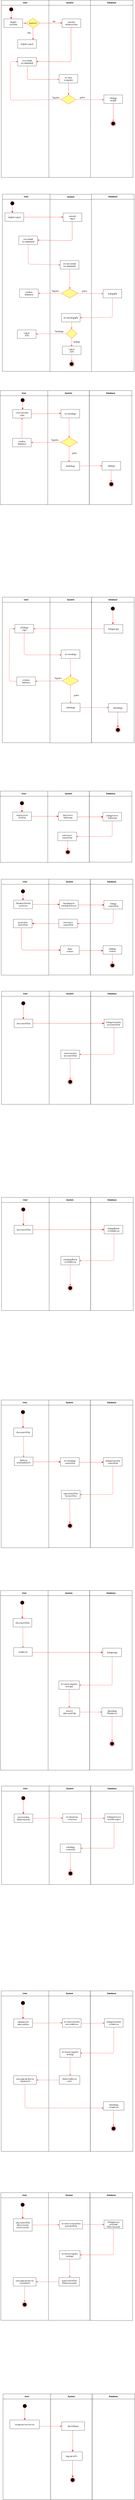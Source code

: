 <mxfile version="22.0.8" type="github">
  <diagram name="Page-1" id="e7e014a7-5840-1c2e-5031-d8a46d1fe8dd">
    <mxGraphModel dx="1134" dy="654" grid="0" gridSize="10" guides="1" tooltips="1" connect="1" arrows="1" fold="1" page="1" pageScale="1" pageWidth="827" pageHeight="1169" background="none" math="0" shadow="0">
      <root>
        <mxCell id="0" />
        <mxCell id="1" parent="0" />
        <mxCell id="2" value="User" style="swimlane;whiteSpace=wrap;startSize=30;" parent="1" vertex="1">
          <mxGeometry x="26.5" y="80" width="280" height="1040" as="geometry" />
        </mxCell>
        <mxCell id="5" value="" style="ellipse;shape=startState;fillColor=#000000;strokeColor=#ff0000;" parent="2" vertex="1">
          <mxGeometry x="43.5" y="39" width="30" height="30" as="geometry" />
        </mxCell>
        <mxCell id="6" value="" style="edgeStyle=elbowEdgeStyle;elbow=horizontal;verticalAlign=bottom;endArrow=classic;endSize=8;strokeColor=#FF0000;endFill=1;rounded=0;exitX=0.504;exitY=0.81;exitDx=0;exitDy=0;exitPerimeter=0;" parent="2" source="5" target="7" edge="1">
          <mxGeometry x="100" y="40" as="geometry">
            <mxPoint x="115" y="110" as="targetPoint" />
          </mxGeometry>
        </mxCell>
        <mxCell id="7" value="เข้าสู่หน้า&#xa;ลงทะเบียน" style="" parent="2" vertex="1">
          <mxGeometry x="15.5" y="110" width="110" height="50" as="geometry" />
        </mxCell>
        <mxCell id="8" value="เข้าสู่หน้า Log in" style="" parent="2" vertex="1">
          <mxGeometry x="96.5" y="232" width="110" height="50" as="geometry" />
        </mxCell>
        <mxCell id="21" value="มีบัญชีหรือยัง?" style="rhombus;fillColor=#ffff88;strokeColor=#FF3333;fontSize=9;" parent="2" vertex="1">
          <mxGeometry x="146.5" y="106" width="80" height="58" as="geometry" />
        </mxCell>
        <mxCell id="OnfexrxYDZT6BZnMwB1S-41" value="" style="endArrow=classic;strokeColor=#FF0000;endFill=1;rounded=0;exitX=1;exitY=0.5;exitDx=0;exitDy=0;entryX=0;entryY=0.5;entryDx=0;entryDy=0;" parent="2" source="7" target="21" edge="1">
          <mxGeometry relative="1" as="geometry">
            <mxPoint x="337" y="170" as="sourcePoint" />
            <mxPoint x="337" y="232" as="targetPoint" />
          </mxGeometry>
        </mxCell>
        <mxCell id="OnfexrxYDZT6BZnMwB1S-43" value="" style="endArrow=classic;strokeColor=#FF0000;endFill=1;rounded=0;entryX=0.821;entryY=0;entryDx=0;entryDy=0;entryPerimeter=0;exitX=0.5;exitY=1;exitDx=0;exitDy=0;" parent="2" source="21" target="8" edge="1">
          <mxGeometry relative="1" as="geometry">
            <mxPoint x="235.87" y="164" as="sourcePoint" />
            <mxPoint x="235.963" y="202" as="targetPoint" />
          </mxGeometry>
        </mxCell>
        <mxCell id="OnfexrxYDZT6BZnMwB1S-48" value="Yes" style="text;html=1;strokeColor=none;fillColor=none;align=center;verticalAlign=middle;whiteSpace=wrap;rounded=0;" parent="2" vertex="1">
          <mxGeometry x="145.5" y="182" width="35.5" height="20" as="geometry" />
        </mxCell>
        <mxCell id="OnfexrxYDZT6BZnMwB1S-51" value="กรอก email&#xa;และ password" style="" parent="2" vertex="1">
          <mxGeometry x="96.5" y="336" width="110" height="50" as="geometry" />
        </mxCell>
        <mxCell id="OnfexrxYDZT6BZnMwB1S-127" value="ไม่ถูกต้อง" style="text;html=1;strokeColor=none;fillColor=none;align=center;verticalAlign=middle;whiteSpace=wrap;rounded=0;" parent="2" vertex="1">
          <mxGeometry x="291.5" y="557" width="60" height="30" as="geometry" />
        </mxCell>
        <mxCell id="3" value="System" style="swimlane;whiteSpace=wrap;startSize=30;" parent="1" vertex="1">
          <mxGeometry x="306.5" y="80" width="244.5" height="1040" as="geometry" />
        </mxCell>
        <mxCell id="15" value="แสดงหน้า&#xa;ฟอร์มลงทะเบียน" style="" parent="3" vertex="1">
          <mxGeometry x="77.5" y="110" width="110" height="50" as="geometry" />
        </mxCell>
        <mxCell id="OnfexrxYDZT6BZnMwB1S-45" value="No" style="text;html=1;strokeColor=none;fillColor=none;align=center;verticalAlign=middle;whiteSpace=wrap;rounded=0;" parent="3" vertex="1">
          <mxGeometry y="110" width="60" height="30" as="geometry" />
        </mxCell>
        <mxCell id="OnfexrxYDZT6BZnMwB1S-53" value="ตรวจสอบ&#xa;ความถูกต้อง" style="" parent="3" vertex="1">
          <mxGeometry x="60" y="436" width="110" height="50" as="geometry" />
        </mxCell>
        <mxCell id="OnfexrxYDZT6BZnMwB1S-56" value="" style="rhombus;whiteSpace=wrap;html=1;fillColor=#ffff88;strokeColor=#FF3333;" parent="3" vertex="1">
          <mxGeometry x="72" y="556" width="87" height="54" as="geometry" />
        </mxCell>
        <mxCell id="OnfexrxYDZT6BZnMwB1S-57" value="" style="edgeStyle=none;strokeColor=#FF0000;endArrow=classic;endFill=1;rounded=0;exitX=0.5;exitY=1;exitDx=0;exitDy=0;entryX=0.5;entryY=0;entryDx=0;entryDy=0;" parent="3" source="OnfexrxYDZT6BZnMwB1S-53" target="OnfexrxYDZT6BZnMwB1S-56" edge="1">
          <mxGeometry width="100" height="100" relative="1" as="geometry">
            <mxPoint x="83.5" y="517.37" as="sourcePoint" />
            <mxPoint x="203.5" y="517.87" as="targetPoint" />
          </mxGeometry>
        </mxCell>
        <mxCell id="OnfexrxYDZT6BZnMwB1S-126" value="ถูกต้อง" style="text;html=1;strokeColor=none;fillColor=none;align=center;verticalAlign=middle;whiteSpace=wrap;rounded=0;" parent="3" vertex="1">
          <mxGeometry x="166.5" y="556" width="60" height="30" as="geometry" />
        </mxCell>
        <mxCell id="4" value="Database" style="swimlane;whiteSpace=wrap;startSize=30;" parent="1" vertex="1">
          <mxGeometry x="551" y="80" width="250" height="1040" as="geometry" />
        </mxCell>
        <mxCell id="33" value="เพิ่มข้อมูล&#xa;ของผู้ใช้" style="" parent="4" vertex="1">
          <mxGeometry x="79" y="556" width="110" height="50" as="geometry" />
        </mxCell>
        <mxCell id="38" value="" style="ellipse;shape=endState;fillColor=#000000;strokeColor=#ff0000" parent="4" vertex="1">
          <mxGeometry x="119" y="709" width="30" height="30" as="geometry" />
        </mxCell>
        <mxCell id="39" value="" style="endArrow=open;strokeColor=#FF0000;endFill=1;rounded=0" parent="4" source="33" target="38" edge="1">
          <mxGeometry relative="1" as="geometry" />
        </mxCell>
        <mxCell id="OnfexrxYDZT6BZnMwB1S-42" value="" style="endArrow=classic;strokeColor=#FF0000;endFill=1;rounded=0;exitX=1;exitY=0.5;exitDx=0;exitDy=0;entryX=-0.003;entryY=0.476;entryDx=0;entryDy=0;entryPerimeter=0;" parent="1" source="21" target="15" edge="1">
          <mxGeometry relative="1" as="geometry">
            <mxPoint x="302.5" y="218.79" as="sourcePoint" />
            <mxPoint x="332.5" y="218.79" as="targetPoint" />
          </mxGeometry>
        </mxCell>
        <mxCell id="17" value="" style="endArrow=classic;strokeColor=#FF0000;endFill=1;entryX=1.008;entryY=0.48;entryDx=0;entryDy=0;rounded=1;exitX=0.478;exitY=0.977;exitDx=0;exitDy=0;exitPerimeter=0;entryPerimeter=0;" parent="1" source="15" target="OnfexrxYDZT6BZnMwB1S-51" edge="1">
          <mxGeometry relative="1" as="geometry">
            <mxPoint x="442.986" y="244" as="sourcePoint" />
            <mxPoint x="238" y="441" as="targetPoint" />
            <Array as="points">
              <mxPoint x="437" y="441" />
            </Array>
          </mxGeometry>
        </mxCell>
        <mxCell id="OnfexrxYDZT6BZnMwB1S-54" value="" style="edgeStyle=none;strokeColor=#FF0000;endArrow=open;endFill=1;entryX=-0.007;entryY=0.581;entryDx=0;entryDy=0;rounded=1;exitX=0.521;exitY=1.016;exitDx=0;exitDy=0;exitPerimeter=0;entryPerimeter=0;" parent="1" source="OnfexrxYDZT6BZnMwB1S-51" target="OnfexrxYDZT6BZnMwB1S-53" edge="1">
          <mxGeometry width="100" height="100" relative="1" as="geometry">
            <mxPoint x="180" y="470" as="sourcePoint" />
            <mxPoint x="306.5" y="540.5" as="targetPoint" />
            <Array as="points">
              <mxPoint x="180" y="545" />
            </Array>
          </mxGeometry>
        </mxCell>
        <mxCell id="OnfexrxYDZT6BZnMwB1S-58" value="" style="endArrow=classic;html=1;rounded=1;exitX=0;exitY=0.5;exitDx=0;exitDy=0;entryX=0.003;entryY=0.484;entryDx=0;entryDy=0;entryPerimeter=0;strokeColor=#FF3333;" parent="1" source="OnfexrxYDZT6BZnMwB1S-56" target="OnfexrxYDZT6BZnMwB1S-51" edge="1">
          <mxGeometry width="50" height="50" relative="1" as="geometry">
            <mxPoint x="210" y="630" as="sourcePoint" />
            <mxPoint x="120" y="440" as="targetPoint" />
            <Array as="points">
              <mxPoint x="80" y="667" />
              <mxPoint x="80" y="440" />
            </Array>
          </mxGeometry>
        </mxCell>
        <mxCell id="OnfexrxYDZT6BZnMwB1S-59" value="" style="endArrow=classic;html=1;rounded=0;entryX=-0.008;entryY=0.554;entryDx=0;entryDy=0;entryPerimeter=0;exitX=1;exitY=0.5;exitDx=0;exitDy=0;strokeColor=#FF3333;" parent="1" source="OnfexrxYDZT6BZnMwB1S-56" target="33" edge="1">
          <mxGeometry width="50" height="50" relative="1" as="geometry">
            <mxPoint x="440" y="610" as="sourcePoint" />
            <mxPoint x="490" y="560" as="targetPoint" />
          </mxGeometry>
        </mxCell>
        <mxCell id="OnfexrxYDZT6BZnMwB1S-89" value="User" style="swimlane;whiteSpace=wrap;startSize=30;" parent="1" vertex="1">
          <mxGeometry x="33" y="1218" width="280" height="1040" as="geometry" />
        </mxCell>
        <mxCell id="OnfexrxYDZT6BZnMwB1S-90" value="" style="ellipse;shape=startState;fillColor=#000000;strokeColor=#ff0000;" parent="OnfexrxYDZT6BZnMwB1S-89" vertex="1">
          <mxGeometry x="43.5" y="39" width="30" height="30" as="geometry" />
        </mxCell>
        <mxCell id="OnfexrxYDZT6BZnMwB1S-91" value="" style="edgeStyle=elbowEdgeStyle;elbow=horizontal;verticalAlign=bottom;endArrow=classic;endSize=8;strokeColor=#FF0000;endFill=1;rounded=0;exitX=0.504;exitY=0.81;exitDx=0;exitDy=0;exitPerimeter=0;" parent="OnfexrxYDZT6BZnMwB1S-89" source="OnfexrxYDZT6BZnMwB1S-90" target="OnfexrxYDZT6BZnMwB1S-92" edge="1">
          <mxGeometry x="100" y="40" as="geometry">
            <mxPoint x="115" y="110" as="targetPoint" />
          </mxGeometry>
        </mxCell>
        <mxCell id="OnfexrxYDZT6BZnMwB1S-92" value="เข้าสู่หน้า Log in" style="" parent="OnfexrxYDZT6BZnMwB1S-89" vertex="1">
          <mxGeometry x="15.5" y="110" width="110" height="50" as="geometry" />
        </mxCell>
        <mxCell id="OnfexrxYDZT6BZnMwB1S-98" value="กรอก email&#xa;และ password" style="" parent="OnfexrxYDZT6BZnMwB1S-89" vertex="1">
          <mxGeometry x="96.5" y="246" width="110" height="50" as="geometry" />
        </mxCell>
        <mxCell id="OnfexrxYDZT6BZnMwB1S-131" value="แจ้งเตือน&#xa;ข้อผิดพลาด" style="" parent="OnfexrxYDZT6BZnMwB1S-89" vertex="1">
          <mxGeometry x="101" y="557" width="110" height="50" as="geometry" />
        </mxCell>
        <mxCell id="OnfexrxYDZT6BZnMwB1S-139" value="Log in&#xa; สำเร็จ" style="" parent="OnfexrxYDZT6BZnMwB1S-89" vertex="1">
          <mxGeometry x="88" y="797" width="110" height="50" as="geometry" />
        </mxCell>
        <mxCell id="OnfexrxYDZT6BZnMwB1S-99" value="System" style="swimlane;whiteSpace=wrap;startSize=30;strokeColor=#000000;" parent="1" vertex="1">
          <mxGeometry x="313" y="1219" width="244.5" height="1040" as="geometry" />
        </mxCell>
        <mxCell id="OnfexrxYDZT6BZnMwB1S-100" value="แสดงหน้า&#xa;log in" style="" parent="OnfexrxYDZT6BZnMwB1S-99" vertex="1">
          <mxGeometry x="77.5" y="110" width="110" height="50" as="geometry" />
        </mxCell>
        <mxCell id="OnfexrxYDZT6BZnMwB1S-103" value="" style="rhombus;whiteSpace=wrap;html=1;fillColor=#ffff88;strokeColor=#FF3333;" parent="OnfexrxYDZT6BZnMwB1S-99" vertex="1">
          <mxGeometry x="67" y="554" width="98" height="54" as="geometry" />
        </mxCell>
        <mxCell id="OnfexrxYDZT6BZnMwB1S-117" value="ถูกต้อง" style="text;html=1;strokeColor=none;fillColor=none;align=center;verticalAlign=middle;whiteSpace=wrap;rounded=0;" parent="OnfexrxYDZT6BZnMwB1S-99" vertex="1">
          <mxGeometry x="173" y="553" width="60" height="30" as="geometry" />
        </mxCell>
        <mxCell id="OnfexrxYDZT6BZnMwB1S-118" value="ไม่ถูกต้อง" style="text;html=1;strokeColor=none;fillColor=none;align=center;verticalAlign=middle;whiteSpace=wrap;rounded=0;" parent="OnfexrxYDZT6BZnMwB1S-99" vertex="1">
          <mxGeometry x="2" y="553" width="60" height="30" as="geometry" />
        </mxCell>
        <mxCell id="OnfexrxYDZT6BZnMwB1S-122" value="ตรวจสอบ email&#xa;และ password" style="" parent="OnfexrxYDZT6BZnMwB1S-99" vertex="1">
          <mxGeometry x="60" y="389" width="110" height="50" as="geometry" />
        </mxCell>
        <mxCell id="OnfexrxYDZT6BZnMwB1S-124" value="" style="endArrow=classic;html=1;rounded=0;exitX=0.5;exitY=1;exitDx=0;exitDy=0;entryX=0.5;entryY=0;entryDx=0;entryDy=0;strokeColor=#FF3333;" parent="OnfexrxYDZT6BZnMwB1S-99" source="OnfexrxYDZT6BZnMwB1S-122" target="OnfexrxYDZT6BZnMwB1S-103" edge="1">
          <mxGeometry width="50" height="50" relative="1" as="geometry">
            <mxPoint x="101" y="497" as="sourcePoint" />
            <mxPoint x="151" y="447" as="targetPoint" />
          </mxGeometry>
        </mxCell>
        <mxCell id="OnfexrxYDZT6BZnMwB1S-133" value="ตรวจสอบข้อมูลผู้ใช้" style="" parent="OnfexrxYDZT6BZnMwB1S-99" vertex="1">
          <mxGeometry x="67.25" y="699" width="110" height="50" as="geometry" />
        </mxCell>
        <mxCell id="OnfexrxYDZT6BZnMwB1S-134" value="" style="rhombus;whiteSpace=wrap;html=1;fillColor=#ffff88;strokeColor=#FF3333;" parent="OnfexrxYDZT6BZnMwB1S-99" vertex="1">
          <mxGeometry x="95" y="790" width="65" height="55" as="geometry" />
        </mxCell>
        <mxCell id="OnfexrxYDZT6BZnMwB1S-136" value="" style="endArrow=classic;html=1;rounded=0;exitX=0.5;exitY=1;exitDx=0;exitDy=0;entryX=0.5;entryY=0;entryDx=0;entryDy=0;strokeColor=#FF3333;" parent="OnfexrxYDZT6BZnMwB1S-99" target="OnfexrxYDZT6BZnMwB1S-134" edge="1">
          <mxGeometry width="50" height="50" relative="1" as="geometry">
            <mxPoint x="127" y="749" as="sourcePoint" />
            <mxPoint x="128" y="864" as="targetPoint" />
          </mxGeometry>
        </mxCell>
        <mxCell id="OnfexrxYDZT6BZnMwB1S-137" value="พบข้อมูล" style="text;html=1;strokeColor=none;fillColor=none;align=center;verticalAlign=middle;whiteSpace=wrap;rounded=0;" parent="OnfexrxYDZT6BZnMwB1S-99" vertex="1">
          <mxGeometry x="131" y="853" width="52" height="26" as="geometry" />
        </mxCell>
        <mxCell id="OnfexrxYDZT6BZnMwB1S-138" value="" style="endArrow=classic;html=1;rounded=0;exitX=0.5;exitY=1;exitDx=0;exitDy=0;strokeColor=#FF3333;" parent="OnfexrxYDZT6BZnMwB1S-99" edge="1">
          <mxGeometry width="50" height="50" relative="1" as="geometry">
            <mxPoint x="127" y="845" as="sourcePoint" />
            <mxPoint x="127" y="893" as="targetPoint" />
          </mxGeometry>
        </mxCell>
        <mxCell id="OnfexrxYDZT6BZnMwB1S-106" value="Log in&#xa; สำเร็จ" style="" parent="OnfexrxYDZT6BZnMwB1S-99" vertex="1">
          <mxGeometry x="72.5" y="891" width="110" height="50" as="geometry" />
        </mxCell>
        <mxCell id="OnfexrxYDZT6BZnMwB1S-107" value="" style="ellipse;shape=endState;fillColor=#000000;strokeColor=#ff0000" parent="OnfexrxYDZT6BZnMwB1S-99" vertex="1">
          <mxGeometry x="112.5" y="981" width="30" height="30" as="geometry" />
        </mxCell>
        <mxCell id="OnfexrxYDZT6BZnMwB1S-121" value="" style="endArrow=classic;html=1;rounded=0;exitX=0.5;exitY=1;exitDx=0;exitDy=0;entryX=0.5;entryY=0;entryDx=0;entryDy=0;strokeColor=#FF3333;" parent="OnfexrxYDZT6BZnMwB1S-99" source="OnfexrxYDZT6BZnMwB1S-106" target="OnfexrxYDZT6BZnMwB1S-107" edge="1">
          <mxGeometry width="50" height="50" relative="1" as="geometry">
            <mxPoint x="124.5" y="934" as="sourcePoint" />
            <mxPoint x="174.5" y="884" as="targetPoint" />
          </mxGeometry>
        </mxCell>
        <mxCell id="OnfexrxYDZT6BZnMwB1S-157" value="ไม่พบข้อมูล" style="text;html=1;strokeColor=none;fillColor=none;align=center;verticalAlign=middle;whiteSpace=wrap;rounded=0;" parent="OnfexrxYDZT6BZnMwB1S-99" vertex="1">
          <mxGeometry x="7.25" y="790" width="93.75" height="30" as="geometry" />
        </mxCell>
        <mxCell id="OnfexrxYDZT6BZnMwB1S-105" value="Database" style="swimlane;whiteSpace=wrap;startSize=30;" parent="1" vertex="1">
          <mxGeometry x="557.5" y="1218" width="250" height="1041" as="geometry" />
        </mxCell>
        <mxCell id="OnfexrxYDZT6BZnMwB1S-114" value="ดึงข้อมูลผู้ใช้" style="" parent="OnfexrxYDZT6BZnMwB1S-105" vertex="1">
          <mxGeometry x="68" y="559" width="109.5" height="50" as="geometry" />
        </mxCell>
        <mxCell id="OnfexrxYDZT6BZnMwB1S-109" value="" style="endArrow=classic;strokeColor=#FF0000;endFill=1;rounded=0;exitX=1;exitY=0.5;exitDx=0;exitDy=0;entryX=-0.003;entryY=0.476;entryDx=0;entryDy=0;entryPerimeter=0;" parent="1" source="OnfexrxYDZT6BZnMwB1S-92" target="OnfexrxYDZT6BZnMwB1S-100" edge="1">
          <mxGeometry relative="1" as="geometry">
            <mxPoint x="259.5" y="1353" as="sourcePoint" />
            <mxPoint x="339" y="1356.79" as="targetPoint" />
          </mxGeometry>
        </mxCell>
        <mxCell id="OnfexrxYDZT6BZnMwB1S-110" value="" style="endArrow=classic;strokeColor=#FF0000;endFill=1;entryX=1.008;entryY=0.48;entryDx=0;entryDy=0;rounded=1;exitX=0.478;exitY=0.977;exitDx=0;exitDy=0;exitPerimeter=0;entryPerimeter=0;" parent="1" source="OnfexrxYDZT6BZnMwB1S-100" target="OnfexrxYDZT6BZnMwB1S-98" edge="1">
          <mxGeometry relative="1" as="geometry">
            <mxPoint x="449.486" y="1382" as="sourcePoint" />
            <mxPoint x="244.5" y="1579" as="targetPoint" />
            <Array as="points">
              <mxPoint x="444" y="1491" />
            </Array>
          </mxGeometry>
        </mxCell>
        <mxCell id="OnfexrxYDZT6BZnMwB1S-128" value="" style="endArrow=classic;html=1;rounded=1;exitX=0.5;exitY=1;exitDx=0;exitDy=0;entryX=0;entryY=0.5;entryDx=0;entryDy=0;strokeColor=#FF3333;" parent="1" source="OnfexrxYDZT6BZnMwB1S-98" target="OnfexrxYDZT6BZnMwB1S-122" edge="1">
          <mxGeometry width="50" height="50" relative="1" as="geometry">
            <mxPoint x="249" y="1659" as="sourcePoint" />
            <mxPoint x="299" y="1609" as="targetPoint" />
            <Array as="points">
              <mxPoint x="185" y="1629" />
            </Array>
          </mxGeometry>
        </mxCell>
        <mxCell id="OnfexrxYDZT6BZnMwB1S-113" value="" style="endArrow=classic;html=1;rounded=0;entryX=0;entryY=0.5;entryDx=0;entryDy=0;strokeColor=#FF3333;exitX=1;exitY=0.5;exitDx=0;exitDy=0;" parent="1" source="OnfexrxYDZT6BZnMwB1S-103" target="OnfexrxYDZT6BZnMwB1S-114" edge="1">
          <mxGeometry width="50" height="50" relative="1" as="geometry">
            <mxPoint x="460" y="1818" as="sourcePoint" />
            <mxPoint x="496.5" y="1491" as="targetPoint" />
          </mxGeometry>
        </mxCell>
        <mxCell id="OnfexrxYDZT6BZnMwB1S-132" value="" style="endArrow=classic;html=1;rounded=0;entryX=1;entryY=0.5;entryDx=0;entryDy=0;exitX=0;exitY=0.5;exitDx=0;exitDy=0;strokeColor=#FF3333;" parent="1" source="OnfexrxYDZT6BZnMwB1S-103" target="OnfexrxYDZT6BZnMwB1S-131" edge="1">
          <mxGeometry width="50" height="50" relative="1" as="geometry">
            <mxPoint x="344" y="1833" as="sourcePoint" />
            <mxPoint x="394" y="1783" as="targetPoint" />
          </mxGeometry>
        </mxCell>
        <mxCell id="OnfexrxYDZT6BZnMwB1S-135" value="" style="endArrow=classic;html=1;rounded=1;exitX=0.5;exitY=1;exitDx=0;exitDy=0;strokeColor=#FF3333;entryX=1;entryY=0.5;entryDx=0;entryDy=0;" parent="1" source="OnfexrxYDZT6BZnMwB1S-114" target="OnfexrxYDZT6BZnMwB1S-133" edge="1">
          <mxGeometry width="50" height="50" relative="1" as="geometry">
            <mxPoint x="504" y="1843" as="sourcePoint" />
            <mxPoint x="505" y="1958" as="targetPoint" />
            <Array as="points">
              <mxPoint x="680" y="1941" />
            </Array>
          </mxGeometry>
        </mxCell>
        <mxCell id="OnfexrxYDZT6BZnMwB1S-140" value="" style="endArrow=classic;html=1;rounded=0;exitX=0;exitY=0.5;exitDx=0;exitDy=0;entryX=1.006;entryY=0.471;entryDx=0;entryDy=0;strokeColor=#FF3333;entryPerimeter=0;" parent="1" source="OnfexrxYDZT6BZnMwB1S-134" target="OnfexrxYDZT6BZnMwB1S-139" edge="1">
          <mxGeometry width="50" height="50" relative="1" as="geometry">
            <mxPoint x="386" y="1978" as="sourcePoint" />
            <mxPoint x="387" y="2019" as="targetPoint" />
          </mxGeometry>
        </mxCell>
        <mxCell id="bQVFpOQDviCHWNbm1RjJ-40" value="User" style="swimlane;whiteSpace=wrap;startSize=30;" parent="1" vertex="1">
          <mxGeometry x="20" y="2371" width="280" height="669" as="geometry" />
        </mxCell>
        <mxCell id="bQVFpOQDviCHWNbm1RjJ-41" value="" style="ellipse;shape=startState;fillColor=#000000;strokeColor=#ff0000;" parent="bQVFpOQDviCHWNbm1RjJ-40" vertex="1">
          <mxGeometry x="117" y="41" width="30" height="30" as="geometry" />
        </mxCell>
        <mxCell id="bQVFpOQDviCHWNbm1RjJ-42" value="" style="edgeStyle=elbowEdgeStyle;elbow=horizontal;verticalAlign=bottom;endArrow=classic;endSize=8;strokeColor=#FF0000;endFill=1;rounded=0;exitX=0.504;exitY=0.81;exitDx=0;exitDy=0;exitPerimeter=0;" parent="bQVFpOQDviCHWNbm1RjJ-40" source="bQVFpOQDviCHWNbm1RjJ-41" target="bQVFpOQDviCHWNbm1RjJ-43" edge="1">
          <mxGeometry x="100" y="40" as="geometry">
            <mxPoint x="115" y="110" as="targetPoint" />
          </mxGeometry>
        </mxCell>
        <mxCell id="bQVFpOQDviCHWNbm1RjJ-43" value="กรอกรายละเอียด&#xa;เรซูเม่" style="" parent="bQVFpOQDviCHWNbm1RjJ-40" vertex="1">
          <mxGeometry x="73.5" y="111" width="110" height="50" as="geometry" />
        </mxCell>
        <mxCell id="bQVFpOQDviCHWNbm1RjJ-81" value="แจ้งเตือน&#xa;ข้อผิดพลาด" style="" parent="bQVFpOQDviCHWNbm1RjJ-40" vertex="1">
          <mxGeometry x="73" y="280" width="110" height="50" as="geometry" />
        </mxCell>
        <mxCell id="bQVFpOQDviCHWNbm1RjJ-53" value="" style="endArrow=classic;html=1;rounded=0;exitX=0.5;exitY=0;exitDx=0;exitDy=0;entryX=0.5;entryY=1;entryDx=0;entryDy=0;strokeColor=#FF3333;" parent="bQVFpOQDviCHWNbm1RjJ-40" source="bQVFpOQDviCHWNbm1RjJ-81" target="bQVFpOQDviCHWNbm1RjJ-43" edge="1">
          <mxGeometry width="50" height="50" relative="1" as="geometry">
            <mxPoint x="193" y="365" as="sourcePoint" />
            <mxPoint x="194" y="480" as="targetPoint" />
          </mxGeometry>
        </mxCell>
        <mxCell id="bQVFpOQDviCHWNbm1RjJ-47" value="System" style="swimlane;whiteSpace=wrap;startSize=30;strokeColor=#000000;" parent="1" vertex="1">
          <mxGeometry x="300" y="2371" width="244" height="669" as="geometry" />
        </mxCell>
        <mxCell id="bQVFpOQDviCHWNbm1RjJ-48" value="ตรวจสอบข้อมูล" style="" parent="bQVFpOQDviCHWNbm1RjJ-47" vertex="1">
          <mxGeometry x="77.5" y="110" width="110" height="50" as="geometry" />
        </mxCell>
        <mxCell id="bQVFpOQDviCHWNbm1RjJ-83" value="ถูกต้อง" style="text;html=1;strokeColor=none;fillColor=none;align=center;verticalAlign=middle;whiteSpace=wrap;rounded=0;" parent="bQVFpOQDviCHWNbm1RjJ-47" vertex="1">
          <mxGeometry x="127" y="352" width="60" height="30" as="geometry" />
        </mxCell>
        <mxCell id="bQVFpOQDviCHWNbm1RjJ-86" value="บันทึกข้อมูล" style="" parent="bQVFpOQDviCHWNbm1RjJ-47" vertex="1">
          <mxGeometry x="78" y="417" width="109.5" height="50" as="geometry" />
        </mxCell>
        <mxCell id="bQVFpOQDviCHWNbm1RjJ-63" value="Database" style="swimlane;whiteSpace=wrap;startSize=30;" parent="1" vertex="1">
          <mxGeometry x="544.5" y="2371" width="250" height="669" as="geometry" />
        </mxCell>
        <mxCell id="bQVFpOQDviCHWNbm1RjJ-64" value="เพิ่มข้อมูล" style="" parent="bQVFpOQDviCHWNbm1RjJ-63" vertex="1">
          <mxGeometry x="74.5" y="416" width="109.5" height="50" as="geometry" />
        </mxCell>
        <mxCell id="bQVFpOQDviCHWNbm1RjJ-58" value="" style="endArrow=classic;html=1;rounded=0;exitX=0.5;exitY=1;exitDx=0;exitDy=0;strokeColor=#FF3333;" parent="bQVFpOQDviCHWNbm1RjJ-63" edge="1">
          <mxGeometry width="50" height="50" relative="1" as="geometry">
            <mxPoint x="128.5" y="466" as="sourcePoint" />
            <mxPoint x="128.5" y="534" as="targetPoint" />
          </mxGeometry>
        </mxCell>
        <mxCell id="bQVFpOQDviCHWNbm1RjJ-60" value="" style="ellipse;shape=endState;fillColor=#000000;strokeColor=#ff0000" parent="bQVFpOQDviCHWNbm1RjJ-63" vertex="1">
          <mxGeometry x="114.25" y="534" width="30" height="30" as="geometry" />
        </mxCell>
        <mxCell id="bQVFpOQDviCHWNbm1RjJ-65" value="" style="endArrow=classic;strokeColor=#FF0000;endFill=1;rounded=0;exitX=1;exitY=0.5;exitDx=0;exitDy=0;entryX=-0.003;entryY=0.476;entryDx=0;entryDy=0;entryPerimeter=0;" parent="1" source="bQVFpOQDviCHWNbm1RjJ-43" target="bQVFpOQDviCHWNbm1RjJ-48" edge="1">
          <mxGeometry relative="1" as="geometry">
            <mxPoint x="246.5" y="2506" as="sourcePoint" />
            <mxPoint x="326" y="2509.79" as="targetPoint" />
          </mxGeometry>
        </mxCell>
        <mxCell id="bQVFpOQDviCHWNbm1RjJ-82" value="" style="rhombus;whiteSpace=wrap;html=1;fillColor=#ffff88;strokeColor=#FF3333;" parent="1" vertex="1">
          <mxGeometry x="377" y="2647" width="98" height="54" as="geometry" />
        </mxCell>
        <mxCell id="bQVFpOQDviCHWNbm1RjJ-84" value="ไม่ถูกต้อง" style="text;html=1;strokeColor=none;fillColor=none;align=center;verticalAlign=middle;whiteSpace=wrap;rounded=0;" parent="1" vertex="1">
          <mxGeometry x="312" y="2646" width="60" height="30" as="geometry" />
        </mxCell>
        <mxCell id="bQVFpOQDviCHWNbm1RjJ-85" value="" style="endArrow=classic;html=1;rounded=0;exitX=0.5;exitY=1;exitDx=0;exitDy=0;entryX=0.5;entryY=0;entryDx=0;entryDy=0;strokeColor=#FF3333;" parent="1" target="bQVFpOQDviCHWNbm1RjJ-82" edge="1">
          <mxGeometry width="50" height="50" relative="1" as="geometry">
            <mxPoint x="425" y="2532" as="sourcePoint" />
            <mxPoint x="461" y="2540" as="targetPoint" />
          </mxGeometry>
        </mxCell>
        <mxCell id="bQVFpOQDviCHWNbm1RjJ-87" value="" style="endArrow=classic;html=1;rounded=0;entryX=0.425;entryY=0.03;entryDx=0;entryDy=0;strokeColor=#FF3333;exitX=0.5;exitY=1;exitDx=0;exitDy=0;entryPerimeter=0;" parent="1" source="bQVFpOQDviCHWNbm1RjJ-82" target="bQVFpOQDviCHWNbm1RjJ-86" edge="1">
          <mxGeometry width="50" height="50" relative="1" as="geometry">
            <mxPoint x="457" y="2692" as="sourcePoint" />
            <mxPoint x="493.5" y="2365" as="targetPoint" />
          </mxGeometry>
        </mxCell>
        <mxCell id="bQVFpOQDviCHWNbm1RjJ-88" value="" style="endArrow=classic;html=1;rounded=0;entryX=1;entryY=0.5;entryDx=0;entryDy=0;exitX=0;exitY=0.5;exitDx=0;exitDy=0;strokeColor=#FF3333;" parent="1" source="bQVFpOQDviCHWNbm1RjJ-82" target="bQVFpOQDviCHWNbm1RjJ-81" edge="1">
          <mxGeometry width="50" height="50" relative="1" as="geometry">
            <mxPoint x="341" y="2707" as="sourcePoint" />
            <mxPoint x="391" y="2657" as="targetPoint" />
          </mxGeometry>
        </mxCell>
        <mxCell id="bQVFpOQDviCHWNbm1RjJ-89" value="" style="endArrow=classic;html=1;rounded=0;entryX=0;entryY=0.5;entryDx=0;entryDy=0;exitX=1;exitY=0.5;exitDx=0;exitDy=0;strokeColor=#FF3333;" parent="1" source="bQVFpOQDviCHWNbm1RjJ-86" target="bQVFpOQDviCHWNbm1RjJ-64" edge="1">
          <mxGeometry width="50" height="50" relative="1" as="geometry">
            <mxPoint x="482" y="2873" as="sourcePoint" />
            <mxPoint x="346" y="2874" as="targetPoint" />
          </mxGeometry>
        </mxCell>
        <mxCell id="bQVFpOQDviCHWNbm1RjJ-91" value="User" style="swimlane;whiteSpace=wrap;startSize=30;" parent="1" vertex="1">
          <mxGeometry x="33" y="3583" width="280" height="854" as="geometry" />
        </mxCell>
        <mxCell id="bQVFpOQDviCHWNbm1RjJ-94" value="แก้ไขข้อมูล&#xa;เรซูเม่" style="" parent="bQVFpOQDviCHWNbm1RjJ-91" vertex="1">
          <mxGeometry x="73.5" y="160" width="110" height="50" as="geometry" />
        </mxCell>
        <mxCell id="bQVFpOQDviCHWNbm1RjJ-95" value="แจ้งเตือน&#xa;ข้อผิดพลาด" style="" parent="bQVFpOQDviCHWNbm1RjJ-91" vertex="1">
          <mxGeometry x="84.5" y="468" width="110" height="50" as="geometry" />
        </mxCell>
        <mxCell id="bQVFpOQDviCHWNbm1RjJ-109" value="" style="endArrow=classic;html=1;rounded=1;entryX=0.004;entryY=0.582;entryDx=0;entryDy=0;strokeColor=#FF3333;exitX=0.498;exitY=1.128;exitDx=0;exitDy=0;entryPerimeter=0;exitPerimeter=0;" parent="bQVFpOQDviCHWNbm1RjJ-91" target="bQVFpOQDviCHWNbm1RjJ-98" edge="1">
          <mxGeometry width="50" height="50" relative="1" as="geometry">
            <mxPoint x="128.28" y="209.4" as="sourcePoint" />
            <mxPoint x="177.038" y="367.5" as="targetPoint" />
            <Array as="points">
              <mxPoint x="128" y="339" />
            </Array>
          </mxGeometry>
        </mxCell>
        <mxCell id="bQVFpOQDviCHWNbm1RjJ-118" value="" style="endArrow=classic;html=1;rounded=1;exitX=0;exitY=0.5;exitDx=0;exitDy=0;strokeColor=#FF3333;entryX=0;entryY=0.5;entryDx=0;entryDy=0;" parent="bQVFpOQDviCHWNbm1RjJ-91" source="bQVFpOQDviCHWNbm1RjJ-95" target="bQVFpOQDviCHWNbm1RjJ-94" edge="1">
          <mxGeometry width="50" height="50" relative="1" as="geometry">
            <mxPoint x="199" y="441" as="sourcePoint" />
            <mxPoint x="43" y="443" as="targetPoint" />
            <Array as="points">
              <mxPoint x="40" y="493" />
              <mxPoint x="42" y="185" />
            </Array>
          </mxGeometry>
        </mxCell>
        <mxCell id="bQVFpOQDviCHWNbm1RjJ-97" value="System" style="swimlane;whiteSpace=wrap;startSize=30;strokeColor=#000000;" parent="1" vertex="1">
          <mxGeometry x="313" y="3583" width="244" height="855" as="geometry" />
        </mxCell>
        <mxCell id="bQVFpOQDviCHWNbm1RjJ-98" value="ตรวจสอบข้อมูล" style="" parent="bQVFpOQDviCHWNbm1RjJ-97" vertex="1">
          <mxGeometry x="66" y="309.5" width="110" height="50" as="geometry" />
        </mxCell>
        <mxCell id="bQVFpOQDviCHWNbm1RjJ-100" value="บันทึกข้อมูล" style="" parent="bQVFpOQDviCHWNbm1RjJ-97" vertex="1">
          <mxGeometry x="67.25" y="622" width="109.5" height="50" as="geometry" />
        </mxCell>
        <mxCell id="bQVFpOQDviCHWNbm1RjJ-106" value="" style="rhombus;whiteSpace=wrap;html=1;fillColor=#ffff88;strokeColor=#FF3333;" parent="bQVFpOQDviCHWNbm1RjJ-97" vertex="1">
          <mxGeometry x="71" y="464" width="98" height="54" as="geometry" />
        </mxCell>
        <mxCell id="bQVFpOQDviCHWNbm1RjJ-103" value="" style="endArrow=classic;html=1;rounded=0;exitX=0.5;exitY=1;exitDx=0;exitDy=0;strokeColor=#FF3333;" parent="bQVFpOQDviCHWNbm1RjJ-97" source="bQVFpOQDviCHWNbm1RjJ-98" edge="1">
          <mxGeometry width="50" height="50" relative="1" as="geometry">
            <mxPoint x="125.47" y="396" as="sourcePoint" />
            <mxPoint x="121" y="464" as="targetPoint" />
          </mxGeometry>
        </mxCell>
        <mxCell id="bQVFpOQDviCHWNbm1RjJ-115" value="" style="endArrow=classic;html=1;rounded=0;exitX=0.5;exitY=1;exitDx=0;exitDy=0;strokeColor=#FF3333;" parent="bQVFpOQDviCHWNbm1RjJ-97" edge="1">
          <mxGeometry width="50" height="50" relative="1" as="geometry">
            <mxPoint x="120.55" y="518" as="sourcePoint" />
            <mxPoint x="120.55" y="622" as="targetPoint" />
          </mxGeometry>
        </mxCell>
        <mxCell id="bQVFpOQDviCHWNbm1RjJ-99" value="ถูกต้อง" style="text;html=1;strokeColor=none;fillColor=none;align=center;verticalAlign=middle;whiteSpace=wrap;rounded=0;" parent="bQVFpOQDviCHWNbm1RjJ-97" vertex="1">
          <mxGeometry x="125" y="561" width="60" height="30" as="geometry" />
        </mxCell>
        <mxCell id="bQVFpOQDviCHWNbm1RjJ-107" value="ไม่ถูกต้อง" style="text;html=1;strokeColor=none;fillColor=none;align=center;verticalAlign=middle;whiteSpace=wrap;rounded=0;" parent="bQVFpOQDviCHWNbm1RjJ-97" vertex="1">
          <mxGeometry x="18" y="461" width="60" height="30" as="geometry" />
        </mxCell>
        <mxCell id="bQVFpOQDviCHWNbm1RjJ-101" value="Database" style="swimlane;whiteSpace=wrap;startSize=30;" parent="1" vertex="1">
          <mxGeometry x="557.5" y="3583" width="250" height="854" as="geometry" />
        </mxCell>
        <mxCell id="bQVFpOQDviCHWNbm1RjJ-121" value="" style="edgeStyle=orthogonalEdgeStyle;rounded=0;orthogonalLoop=1;jettySize=auto;html=1;" parent="bQVFpOQDviCHWNbm1RjJ-101" edge="1">
          <mxGeometry relative="1" as="geometry">
            <mxPoint x="154.278" y="673.0" as="sourcePoint" />
            <mxPoint x="155" y="763.0" as="targetPoint" />
          </mxGeometry>
        </mxCell>
        <mxCell id="bQVFpOQDviCHWNbm1RjJ-102" value="อัพเดทข้อมูล" style="" parent="bQVFpOQDviCHWNbm1RjJ-101" vertex="1">
          <mxGeometry x="99.5" y="624" width="109.5" height="50" as="geometry" />
        </mxCell>
        <mxCell id="bQVFpOQDviCHWNbm1RjJ-104" value="" style="ellipse;shape=endState;fillColor=#000000;strokeColor=#ff0000" parent="bQVFpOQDviCHWNbm1RjJ-101" vertex="1">
          <mxGeometry x="140" y="764" width="30" height="30" as="geometry" />
        </mxCell>
        <mxCell id="bQVFpOQDviCHWNbm1RjJ-112" value="ดึงข้อมูลเรซูเม่" style="" parent="bQVFpOQDviCHWNbm1RjJ-101" vertex="1">
          <mxGeometry x="74" y="161" width="110" height="50" as="geometry" />
        </mxCell>
        <mxCell id="bQVFpOQDviCHWNbm1RjJ-92" value="" style="ellipse;shape=startState;fillColor=#000000;strokeColor=#ff0000;" parent="bQVFpOQDviCHWNbm1RjJ-101" vertex="1">
          <mxGeometry x="110" y="52" width="30" height="30" as="geometry" />
        </mxCell>
        <mxCell id="bQVFpOQDviCHWNbm1RjJ-93" value="" style="edgeStyle=elbowEdgeStyle;elbow=horizontal;verticalAlign=bottom;endArrow=classic;endSize=8;strokeColor=#FF0000;endFill=1;rounded=0;exitX=0.504;exitY=0.81;exitDx=0;exitDy=0;exitPerimeter=0;" parent="bQVFpOQDviCHWNbm1RjJ-101" source="bQVFpOQDviCHWNbm1RjJ-92" edge="1">
          <mxGeometry x="-424.5" y="40" as="geometry">
            <mxPoint x="125.5" y="159" as="targetPoint" />
          </mxGeometry>
        </mxCell>
        <mxCell id="bQVFpOQDviCHWNbm1RjJ-116" value="" style="endArrow=classic;html=1;rounded=0;exitX=1;exitY=0.5;exitDx=0;exitDy=0;strokeColor=#FF3333;entryX=0;entryY=0.5;entryDx=0;entryDy=0;" parent="bQVFpOQDviCHWNbm1RjJ-101" edge="1">
          <mxGeometry width="50" height="50" relative="1" as="geometry">
            <mxPoint x="-67.5" y="647" as="sourcePoint" />
            <mxPoint x="99.5" y="648" as="targetPoint" />
          </mxGeometry>
        </mxCell>
        <mxCell id="bQVFpOQDviCHWNbm1RjJ-120" value="" style="endArrow=classic;html=1;rounded=0;strokeColor=#FF3333;" parent="bQVFpOQDviCHWNbm1RjJ-101" edge="1">
          <mxGeometry width="50" height="50" relative="1" as="geometry">
            <mxPoint x="154.5" y="677" as="sourcePoint" />
            <mxPoint x="154.44" y="764" as="targetPoint" />
          </mxGeometry>
        </mxCell>
        <mxCell id="bQVFpOQDviCHWNbm1RjJ-113" value="" style="endArrow=classic;html=1;rounded=0;entryX=1;entryY=0.5;entryDx=0;entryDy=0;exitX=0;exitY=0.5;exitDx=0;exitDy=0;strokeColor=#FF3333;" parent="1" source="bQVFpOQDviCHWNbm1RjJ-112" target="bQVFpOQDviCHWNbm1RjJ-94" edge="1">
          <mxGeometry width="50" height="50" relative="1" as="geometry">
            <mxPoint x="528.75" y="3783" as="sourcePoint" />
            <mxPoint x="354.75" y="3781" as="targetPoint" />
          </mxGeometry>
        </mxCell>
        <mxCell id="bQVFpOQDviCHWNbm1RjJ-117" value="" style="endArrow=classic;html=1;rounded=0;exitX=0;exitY=0.5;exitDx=0;exitDy=0;strokeColor=#FF3333;entryX=1;entryY=0.5;entryDx=0;entryDy=0;" parent="1" source="bQVFpOQDviCHWNbm1RjJ-106" target="bQVFpOQDviCHWNbm1RjJ-95" edge="1">
          <mxGeometry width="50" height="50" relative="1" as="geometry">
            <mxPoint x="362" y="3953" as="sourcePoint" />
            <mxPoint x="362" y="4057" as="targetPoint" />
          </mxGeometry>
        </mxCell>
        <mxCell id="bQVFpOQDviCHWNbm1RjJ-122" value="User" style="swimlane;whiteSpace=wrap;startSize=30;" parent="1" vertex="1">
          <mxGeometry x="20" y="4721" width="280" height="418" as="geometry" />
        </mxCell>
        <mxCell id="bQVFpOQDviCHWNbm1RjJ-139" value="กดดูรายการงาน&#xa;พาร์ทไทม์" style="" parent="bQVFpOQDviCHWNbm1RjJ-122" vertex="1">
          <mxGeometry x="74" y="123" width="110" height="50" as="geometry" />
        </mxCell>
        <mxCell id="bQVFpOQDviCHWNbm1RjJ-127" value="System" style="swimlane;whiteSpace=wrap;startSize=30;strokeColor=#000000;" parent="1" vertex="1">
          <mxGeometry x="300" y="4721" width="244" height="418" as="geometry" />
        </mxCell>
        <mxCell id="bQVFpOQDviCHWNbm1RjJ-128" value="ค้นหารายการ&#xa;วันที่ลงล่าสุด" style="" parent="bQVFpOQDviCHWNbm1RjJ-127" vertex="1">
          <mxGeometry x="63" y="123" width="110" height="50" as="geometry" />
        </mxCell>
        <mxCell id="bQVFpOQDviCHWNbm1RjJ-124" value="แสดงรายการ&#xa;งานพาร์ทไทม์" style="" parent="bQVFpOQDviCHWNbm1RjJ-127" vertex="1">
          <mxGeometry x="59" y="241" width="110" height="50" as="geometry" />
        </mxCell>
        <mxCell id="S7Z_2kZw30wVc5P4t97Q-41" value="" style="edgeStyle=elbowEdgeStyle;elbow=horizontal;verticalAlign=bottom;endArrow=classic;endSize=8;strokeColor=#FF0000;endFill=1;rounded=0;entryX=0;entryY=0.5;entryDx=0;entryDy=0;" edge="1" parent="bQVFpOQDviCHWNbm1RjJ-127">
          <mxGeometry x="-180" y="40" as="geometry">
            <mxPoint x="326" y="151" as="targetPoint" />
            <mxPoint x="174" y="151" as="sourcePoint" />
          </mxGeometry>
        </mxCell>
        <mxCell id="bQVFpOQDviCHWNbm1RjJ-138" value="" style="ellipse;shape=endState;fillColor=#000000;strokeColor=#ff0000" parent="bQVFpOQDviCHWNbm1RjJ-127" vertex="1">
          <mxGeometry x="103" y="344" width="30" height="28" as="geometry" />
        </mxCell>
        <mxCell id="bQVFpOQDviCHWNbm1RjJ-143" value="" style="endArrow=classic;html=1;rounded=0;strokeColor=#FF3333;" parent="bQVFpOQDviCHWNbm1RjJ-127" edge="1">
          <mxGeometry width="50" height="50" relative="1" as="geometry">
            <mxPoint x="117.5" y="290" as="sourcePoint" />
            <mxPoint x="117" y="343" as="targetPoint" />
          </mxGeometry>
        </mxCell>
        <mxCell id="bQVFpOQDviCHWNbm1RjJ-135" value="Database" style="swimlane;whiteSpace=wrap;startSize=30;" parent="1" vertex="1">
          <mxGeometry x="544.5" y="4721" width="250" height="417" as="geometry" />
        </mxCell>
        <mxCell id="bQVFpOQDviCHWNbm1RjJ-123" value="ดึงข้อมูลรายการ&#xa;วันที่ลงล่าสุด" style="" parent="bQVFpOQDviCHWNbm1RjJ-135" vertex="1">
          <mxGeometry x="79.5" y="125" width="110" height="50" as="geometry" />
        </mxCell>
        <mxCell id="bQVFpOQDviCHWNbm1RjJ-140" value="" style="ellipse;shape=startState;fillColor=#000000;strokeColor=#ff0000;" parent="1" vertex="1">
          <mxGeometry x="133" y="4777" width="30" height="30" as="geometry" />
        </mxCell>
        <mxCell id="bQVFpOQDviCHWNbm1RjJ-141" value="" style="edgeStyle=elbowEdgeStyle;elbow=horizontal;verticalAlign=bottom;endArrow=classic;endSize=8;strokeColor=#FF0000;endFill=1;rounded=0;exitX=0.504;exitY=0.81;exitDx=0;exitDy=0;exitPerimeter=0;entryX=0.5;entryY=0;entryDx=0;entryDy=0;" parent="1" source="bQVFpOQDviCHWNbm1RjJ-140" target="bQVFpOQDviCHWNbm1RjJ-139" edge="1">
          <mxGeometry x="120" y="4761" as="geometry">
            <mxPoint x="670" y="4880" as="targetPoint" />
          </mxGeometry>
        </mxCell>
        <mxCell id="bQVFpOQDviCHWNbm1RjJ-147" value="User" style="swimlane;whiteSpace=wrap;startSize=30;" parent="1" vertex="1">
          <mxGeometry x="28" y="5895" width="280" height="664" as="geometry" />
        </mxCell>
        <mxCell id="bQVFpOQDviCHWNbm1RjJ-150" value="เลือกงานพาร์ทไทม์" style="" parent="bQVFpOQDviCHWNbm1RjJ-147" vertex="1">
          <mxGeometry x="74" y="164" width="110" height="50" as="geometry" />
        </mxCell>
        <mxCell id="bQVFpOQDviCHWNbm1RjJ-151" value="System" style="swimlane;whiteSpace=wrap;startSize=30;strokeColor=#000000;" parent="1" vertex="1">
          <mxGeometry x="308" y="5895" width="244" height="664" as="geometry" />
        </mxCell>
        <mxCell id="bQVFpOQDviCHWNbm1RjJ-159" value="" style="edgeStyle=elbowEdgeStyle;elbow=horizontal;verticalAlign=bottom;endArrow=classic;endSize=8;strokeColor=#FF0000;endFill=1;rounded=0;exitX=1;exitY=0.5;exitDx=0;exitDy=0;" parent="bQVFpOQDviCHWNbm1RjJ-151" source="bQVFpOQDviCHWNbm1RjJ-150" edge="1">
          <mxGeometry x="-188" y="-1134" as="geometry">
            <mxPoint x="323" y="189" as="targetPoint" />
            <mxPoint x="83" y="160" as="sourcePoint" />
          </mxGeometry>
        </mxCell>
        <mxCell id="bQVFpOQDviCHWNbm1RjJ-148" value="แสดงรายละเอียด&#xa;ของงานพาร์ทไทม์" style="" parent="bQVFpOQDviCHWNbm1RjJ-151" vertex="1">
          <mxGeometry x="69" y="346" width="110" height="50" as="geometry" />
        </mxCell>
        <mxCell id="bQVFpOQDviCHWNbm1RjJ-154" value="" style="edgeStyle=orthogonalEdgeStyle;rounded=0;orthogonalLoop=1;jettySize=auto;html=1;strokeColor=#FF3333;" parent="bQVFpOQDviCHWNbm1RjJ-151" edge="1">
          <mxGeometry relative="1" as="geometry">
            <mxPoint x="123.388" y="396.0" as="sourcePoint" />
            <mxPoint x="124" y="517" as="targetPoint" />
          </mxGeometry>
        </mxCell>
        <mxCell id="bQVFpOQDviCHWNbm1RjJ-155" value="" style="ellipse;shape=endState;fillColor=#000000;strokeColor=#ff0000" parent="bQVFpOQDviCHWNbm1RjJ-151" vertex="1">
          <mxGeometry x="109" y="517" width="30" height="30" as="geometry" />
        </mxCell>
        <mxCell id="bQVFpOQDviCHWNbm1RjJ-153" value="Database" style="swimlane;whiteSpace=wrap;startSize=30;" parent="1" vertex="1">
          <mxGeometry x="552.5" y="5895" width="250" height="664" as="geometry" />
        </mxCell>
        <mxCell id="bQVFpOQDviCHWNbm1RjJ-156" value="" style="endArrow=classic;html=1;rounded=1;strokeColor=#FF3333;entryX=1;entryY=0.5;entryDx=0;entryDy=0;" parent="bQVFpOQDviCHWNbm1RjJ-153" target="bQVFpOQDviCHWNbm1RjJ-148" edge="1">
          <mxGeometry width="50" height="50" relative="1" as="geometry">
            <mxPoint x="136.56" y="214" as="sourcePoint" />
            <mxPoint x="136.5" y="301" as="targetPoint" />
            <Array as="points">
              <mxPoint x="136.5" y="371" />
            </Array>
          </mxGeometry>
        </mxCell>
        <mxCell id="bQVFpOQDviCHWNbm1RjJ-152" value="ดึงข้อมูลรายละเอียด&#xa;ของงานพาร์ทไทม์" style="" parent="bQVFpOQDviCHWNbm1RjJ-153" vertex="1">
          <mxGeometry x="79" y="164" width="110" height="50" as="geometry" />
        </mxCell>
        <mxCell id="bQVFpOQDviCHWNbm1RjJ-157" value="" style="ellipse;shape=startState;fillColor=#000000;strokeColor=#ff0000;" parent="1" vertex="1">
          <mxGeometry x="141" y="5951" width="30" height="30" as="geometry" />
        </mxCell>
        <mxCell id="bQVFpOQDviCHWNbm1RjJ-158" value="" style="edgeStyle=elbowEdgeStyle;elbow=horizontal;verticalAlign=bottom;endArrow=classic;endSize=8;strokeColor=#FF0000;endFill=1;rounded=0;exitX=0.504;exitY=0.81;exitDx=0;exitDy=0;exitPerimeter=0;entryX=0.5;entryY=0;entryDx=0;entryDy=0;" parent="1" source="bQVFpOQDviCHWNbm1RjJ-157" target="bQVFpOQDviCHWNbm1RjJ-150" edge="1">
          <mxGeometry x="120" y="4761" as="geometry">
            <mxPoint x="678" y="6054" as="targetPoint" />
          </mxGeometry>
        </mxCell>
        <mxCell id="bQVFpOQDviCHWNbm1RjJ-160" value="User" style="swimlane;whiteSpace=wrap;startSize=30;" parent="1" vertex="1">
          <mxGeometry x="28" y="7105" width="280" height="664" as="geometry" />
        </mxCell>
        <mxCell id="bQVFpOQDviCHWNbm1RjJ-161" value="เลือกงานพาร์ทไทม์" style="" parent="bQVFpOQDviCHWNbm1RjJ-160" vertex="1">
          <mxGeometry x="74" y="164" width="110" height="50" as="geometry" />
        </mxCell>
        <mxCell id="bQVFpOQDviCHWNbm1RjJ-162" value="System" style="swimlane;whiteSpace=wrap;startSize=30;strokeColor=#000000;" parent="1" vertex="1">
          <mxGeometry x="308" y="7105" width="244" height="664" as="geometry" />
        </mxCell>
        <mxCell id="bQVFpOQDviCHWNbm1RjJ-163" value="" style="edgeStyle=elbowEdgeStyle;elbow=horizontal;verticalAlign=bottom;endArrow=classic;endSize=8;strokeColor=#FF0000;endFill=1;rounded=0;exitX=1;exitY=0.5;exitDx=0;exitDy=0;" parent="bQVFpOQDviCHWNbm1RjJ-162" source="bQVFpOQDviCHWNbm1RjJ-161" edge="1">
          <mxGeometry x="-188" y="-1134" as="geometry">
            <mxPoint x="323" y="189" as="targetPoint" />
            <mxPoint x="83" y="160" as="sourcePoint" />
          </mxGeometry>
        </mxCell>
        <mxCell id="bQVFpOQDviCHWNbm1RjJ-164" value="แสดงข้อมูลขั้นตอน&#xa;การรับสมัครงาน" style="" parent="bQVFpOQDviCHWNbm1RjJ-162" vertex="1">
          <mxGeometry x="69" y="346" width="110" height="50" as="geometry" />
        </mxCell>
        <mxCell id="bQVFpOQDviCHWNbm1RjJ-165" value="" style="edgeStyle=orthogonalEdgeStyle;rounded=0;orthogonalLoop=1;jettySize=auto;html=1;strokeColor=#FF3333;" parent="bQVFpOQDviCHWNbm1RjJ-162" edge="1">
          <mxGeometry relative="1" as="geometry">
            <mxPoint x="123.388" y="396.0" as="sourcePoint" />
            <mxPoint x="124" y="517" as="targetPoint" />
          </mxGeometry>
        </mxCell>
        <mxCell id="bQVFpOQDviCHWNbm1RjJ-166" value="" style="ellipse;shape=endState;fillColor=#000000;strokeColor=#ff0000" parent="bQVFpOQDviCHWNbm1RjJ-162" vertex="1">
          <mxGeometry x="109" y="517" width="30" height="30" as="geometry" />
        </mxCell>
        <mxCell id="bQVFpOQDviCHWNbm1RjJ-167" value="Database" style="swimlane;whiteSpace=wrap;startSize=30;" parent="1" vertex="1">
          <mxGeometry x="552.5" y="7105" width="250" height="664" as="geometry" />
        </mxCell>
        <mxCell id="bQVFpOQDviCHWNbm1RjJ-168" value="" style="endArrow=classic;html=1;rounded=1;strokeColor=#FF3333;entryX=1;entryY=0.5;entryDx=0;entryDy=0;" parent="bQVFpOQDviCHWNbm1RjJ-167" target="bQVFpOQDviCHWNbm1RjJ-164" edge="1">
          <mxGeometry width="50" height="50" relative="1" as="geometry">
            <mxPoint x="136.56" y="214" as="sourcePoint" />
            <mxPoint x="136.5" y="301" as="targetPoint" />
            <Array as="points">
              <mxPoint x="136.5" y="371" />
            </Array>
          </mxGeometry>
        </mxCell>
        <mxCell id="bQVFpOQDviCHWNbm1RjJ-169" value="ดึงข้อมูลขั้นตอน&#xa;การรับสมัครงาน" style="" parent="bQVFpOQDviCHWNbm1RjJ-167" vertex="1">
          <mxGeometry x="79" y="164" width="110" height="50" as="geometry" />
        </mxCell>
        <mxCell id="bQVFpOQDviCHWNbm1RjJ-170" value="" style="ellipse;shape=startState;fillColor=#000000;strokeColor=#ff0000;" parent="1" vertex="1">
          <mxGeometry x="141" y="7161" width="30" height="30" as="geometry" />
        </mxCell>
        <mxCell id="bQVFpOQDviCHWNbm1RjJ-171" value="" style="edgeStyle=elbowEdgeStyle;elbow=horizontal;verticalAlign=bottom;endArrow=classic;endSize=8;strokeColor=#FF0000;endFill=1;rounded=0;exitX=0.504;exitY=0.81;exitDx=0;exitDy=0;exitPerimeter=0;entryX=0.5;entryY=0;entryDx=0;entryDy=0;" parent="1" source="bQVFpOQDviCHWNbm1RjJ-170" target="bQVFpOQDviCHWNbm1RjJ-161" edge="1">
          <mxGeometry x="120" y="4761" as="geometry">
            <mxPoint x="678" y="7264" as="targetPoint" />
          </mxGeometry>
        </mxCell>
        <mxCell id="bQVFpOQDviCHWNbm1RjJ-172" value="User" style="swimlane;whiteSpace=wrap;startSize=30;" parent="1" vertex="1">
          <mxGeometry x="26" y="8294" width="280" height="867" as="geometry" />
        </mxCell>
        <mxCell id="bQVFpOQDviCHWNbm1RjJ-173" value="เลือกงานพาร์ทไทม์" style="" parent="bQVFpOQDviCHWNbm1RjJ-172" vertex="1">
          <mxGeometry x="74" y="164" width="110" height="50" as="geometry" />
        </mxCell>
        <mxCell id="bQVFpOQDviCHWNbm1RjJ-181" value="บันทึกงาน&#xa;พาร์ทไทม์ที่เลือกไว้" style="" parent="bQVFpOQDviCHWNbm1RjJ-172" vertex="1">
          <mxGeometry x="77" y="335" width="110" height="50" as="geometry" />
        </mxCell>
        <mxCell id="bQVFpOQDviCHWNbm1RjJ-177" value="" style="edgeStyle=orthogonalEdgeStyle;rounded=0;orthogonalLoop=1;jettySize=auto;html=1;strokeColor=#FF3333;" parent="bQVFpOQDviCHWNbm1RjJ-172" edge="1">
          <mxGeometry relative="1" as="geometry">
            <mxPoint x="131.288" y="214.0" as="sourcePoint" />
            <mxPoint x="131.9" y="335" as="targetPoint" />
          </mxGeometry>
        </mxCell>
        <mxCell id="bQVFpOQDviCHWNbm1RjJ-174" value="System" style="swimlane;whiteSpace=wrap;startSize=30;strokeColor=#000000;" parent="1" vertex="1">
          <mxGeometry x="306" y="8294" width="244" height="866" as="geometry" />
        </mxCell>
        <mxCell id="bQVFpOQDviCHWNbm1RjJ-176" value="ตรวจสอบข้อมูล&#xa;งานพาร์ทไทม์" style="" parent="bQVFpOQDviCHWNbm1RjJ-174" vertex="1">
          <mxGeometry x="69" y="338" width="110" height="50" as="geometry" />
        </mxCell>
        <mxCell id="bQVFpOQDviCHWNbm1RjJ-178" value="" style="ellipse;shape=endState;fillColor=#000000;strokeColor=#ff0000" parent="bQVFpOQDviCHWNbm1RjJ-174" vertex="1">
          <mxGeometry x="109.5" y="723" width="30" height="30" as="geometry" />
        </mxCell>
        <mxCell id="bQVFpOQDviCHWNbm1RjJ-184" value="" style="edgeStyle=elbowEdgeStyle;elbow=horizontal;verticalAlign=bottom;endArrow=classic;endSize=8;strokeColor=#FF0000;endFill=1;rounded=0;exitX=1;exitY=0.5;exitDx=0;exitDy=0;" parent="bQVFpOQDviCHWNbm1RjJ-174" edge="1">
          <mxGeometry x="-494" y="-9428" as="geometry">
            <mxPoint x="70" y="363" as="targetPoint" />
            <mxPoint x="-92" y="363" as="sourcePoint" />
          </mxGeometry>
        </mxCell>
        <mxCell id="bQVFpOQDviCHWNbm1RjJ-187" value="แสดงงานพาร์ทไทม์&#xa;ในรายการโปรด" style="" parent="bQVFpOQDviCHWNbm1RjJ-174" vertex="1">
          <mxGeometry x="74" y="530" width="110" height="50" as="geometry" />
        </mxCell>
        <mxCell id="bQVFpOQDviCHWNbm1RjJ-190" value="" style="edgeStyle=orthogonalEdgeStyle;rounded=0;orthogonalLoop=1;jettySize=auto;html=1;strokeColor=#FF3333;entryX=0.454;entryY=0;entryDx=0;entryDy=0;entryPerimeter=0;" parent="bQVFpOQDviCHWNbm1RjJ-174" edge="1">
          <mxGeometry relative="1" as="geometry">
            <mxPoint x="123.448" y="580" as="sourcePoint" />
            <mxPoint x="124.07" y="722" as="targetPoint" />
          </mxGeometry>
        </mxCell>
        <mxCell id="bQVFpOQDviCHWNbm1RjJ-179" value="Database" style="swimlane;whiteSpace=wrap;startSize=30;" parent="1" vertex="1">
          <mxGeometry x="550.5" y="8294" width="250" height="866" as="geometry" />
        </mxCell>
        <mxCell id="bQVFpOQDviCHWNbm1RjJ-185" value="ดึงข้อมูลรายละเอียด&#xa;งานพาร์ทไทม์" style="" parent="bQVFpOQDviCHWNbm1RjJ-179" vertex="1">
          <mxGeometry x="77" y="338" width="110" height="50" as="geometry" />
        </mxCell>
        <mxCell id="bQVFpOQDviCHWNbm1RjJ-182" value="" style="ellipse;shape=startState;fillColor=#000000;strokeColor=#ff0000;" parent="1" vertex="1">
          <mxGeometry x="139" y="8350" width="30" height="30" as="geometry" />
        </mxCell>
        <mxCell id="bQVFpOQDviCHWNbm1RjJ-183" value="" style="edgeStyle=elbowEdgeStyle;elbow=horizontal;verticalAlign=bottom;endArrow=classic;endSize=8;strokeColor=#FF0000;endFill=1;rounded=0;exitX=0.504;exitY=0.81;exitDx=0;exitDy=0;exitPerimeter=0;entryX=0.5;entryY=0;entryDx=0;entryDy=0;" parent="1" source="bQVFpOQDviCHWNbm1RjJ-182" target="bQVFpOQDviCHWNbm1RjJ-173" edge="1">
          <mxGeometry x="120" y="4761" as="geometry">
            <mxPoint x="676" y="8453" as="targetPoint" />
          </mxGeometry>
        </mxCell>
        <mxCell id="bQVFpOQDviCHWNbm1RjJ-186" value="" style="edgeStyle=elbowEdgeStyle;elbow=horizontal;verticalAlign=bottom;endArrow=classic;endSize=8;strokeColor=#FF0000;endFill=1;rounded=0;exitX=1.014;exitY=0.552;exitDx=0;exitDy=0;exitPerimeter=0;" parent="1" source="bQVFpOQDviCHWNbm1RjJ-176" edge="1">
          <mxGeometry x="-494" y="-9428" as="geometry">
            <mxPoint x="628" y="8659" as="targetPoint" />
            <mxPoint x="499" y="8659" as="sourcePoint" />
          </mxGeometry>
        </mxCell>
        <mxCell id="bQVFpOQDviCHWNbm1RjJ-189" value="" style="edgeStyle=orthogonalEdgeStyle;rounded=1;orthogonalLoop=1;jettySize=auto;html=1;strokeColor=#FF3333;entryX=1;entryY=0.5;entryDx=0;entryDy=0;exitX=0.5;exitY=1;exitDx=0;exitDy=0;" parent="1" source="bQVFpOQDviCHWNbm1RjJ-185" target="bQVFpOQDviCHWNbm1RjJ-187" edge="1">
          <mxGeometry relative="1" as="geometry">
            <mxPoint x="642.998" y="8717" as="sourcePoint" />
            <mxPoint x="643.56" y="8859" as="targetPoint" />
          </mxGeometry>
        </mxCell>
        <mxCell id="bQVFpOQDviCHWNbm1RjJ-191" value="User" style="swimlane;whiteSpace=wrap;startSize=30;" parent="1" vertex="1">
          <mxGeometry x="22" y="9412" width="280" height="1054" as="geometry" />
        </mxCell>
        <mxCell id="bQVFpOQDviCHWNbm1RjJ-192" value="เลือกงานพาร์ทไทม์" style="" parent="bQVFpOQDviCHWNbm1RjJ-191" vertex="1">
          <mxGeometry x="74" y="164" width="110" height="50" as="geometry" />
        </mxCell>
        <mxCell id="bQVFpOQDviCHWNbm1RjJ-193" value="กดสมัครงาน" style="" parent="bQVFpOQDviCHWNbm1RjJ-191" vertex="1">
          <mxGeometry x="77" y="335" width="110" height="50" as="geometry" />
        </mxCell>
        <mxCell id="bQVFpOQDviCHWNbm1RjJ-194" value="" style="edgeStyle=orthogonalEdgeStyle;rounded=0;orthogonalLoop=1;jettySize=auto;html=1;strokeColor=#FF3333;" parent="bQVFpOQDviCHWNbm1RjJ-191" edge="1">
          <mxGeometry relative="1" as="geometry">
            <mxPoint x="131.288" y="214.0" as="sourcePoint" />
            <mxPoint x="131.9" y="335" as="targetPoint" />
          </mxGeometry>
        </mxCell>
        <mxCell id="bQVFpOQDviCHWNbm1RjJ-195" value="System" style="swimlane;whiteSpace=wrap;startSize=30;strokeColor=#000000;" parent="1" vertex="1">
          <mxGeometry x="302" y="9412" width="244" height="1054" as="geometry" />
        </mxCell>
        <mxCell id="bQVFpOQDviCHWNbm1RjJ-198" value="" style="edgeStyle=elbowEdgeStyle;elbow=horizontal;verticalAlign=bottom;endArrow=classic;endSize=8;strokeColor=#FF0000;endFill=1;rounded=0;exitX=1;exitY=0.5;exitDx=0;exitDy=0;entryX=0;entryY=0.5;entryDx=0;entryDy=0;" parent="bQVFpOQDviCHWNbm1RjJ-195" target="bQVFpOQDviCHWNbm1RjJ-202" edge="1">
          <mxGeometry x="-494" y="-9428" as="geometry">
            <mxPoint x="70" y="363" as="targetPoint" />
            <mxPoint x="-92" y="363" as="sourcePoint" />
          </mxGeometry>
        </mxCell>
        <mxCell id="bQVFpOQDviCHWNbm1RjJ-199" value="ตรวจสอบความถูกต้อง&#xa;ของเรซูเม่" style="" parent="bQVFpOQDviCHWNbm1RjJ-195" vertex="1">
          <mxGeometry x="63" y="530" width="121" height="50" as="geometry" />
        </mxCell>
        <mxCell id="bQVFpOQDviCHWNbm1RjJ-200" value="" style="edgeStyle=orthogonalEdgeStyle;rounded=0;orthogonalLoop=1;jettySize=auto;html=1;strokeColor=#FF3333;" parent="bQVFpOQDviCHWNbm1RjJ-195" edge="1">
          <mxGeometry relative="1" as="geometry">
            <mxPoint x="123.448" y="580" as="sourcePoint" />
            <mxPoint x="124" y="687" as="targetPoint" />
          </mxGeometry>
        </mxCell>
        <mxCell id="bQVFpOQDviCHWNbm1RjJ-207" value="แสดงการ&#xa;สมัครงานเสร็จสิ้น" style="" parent="bQVFpOQDviCHWNbm1RjJ-195" vertex="1">
          <mxGeometry x="65" y="688" width="121" height="50" as="geometry" />
        </mxCell>
        <mxCell id="bQVFpOQDviCHWNbm1RjJ-201" value="Database" style="swimlane;whiteSpace=wrap;startSize=30;" parent="1" vertex="1">
          <mxGeometry x="546.5" y="9412" width="250" height="1053" as="geometry" />
        </mxCell>
        <mxCell id="bQVFpOQDviCHWNbm1RjJ-202" value="ดึงข้อมูลเรซูเม่" style="" parent="bQVFpOQDviCHWNbm1RjJ-201" vertex="1">
          <mxGeometry x="77" y="338" width="110" height="50" as="geometry" />
        </mxCell>
        <mxCell id="bQVFpOQDviCHWNbm1RjJ-197" value="" style="ellipse;shape=endState;fillColor=#000000;strokeColor=#ff0000" parent="bQVFpOQDviCHWNbm1RjJ-201" vertex="1">
          <mxGeometry x="116.5" y="884" width="30" height="30" as="geometry" />
        </mxCell>
        <mxCell id="bQVFpOQDviCHWNbm1RjJ-208" value="อัพเดทข้อมูล&#xa;ที่ได้สมัครงาน" style="" parent="bQVFpOQDviCHWNbm1RjJ-201" vertex="1">
          <mxGeometry x="71.5" y="688" width="121" height="50" as="geometry" />
        </mxCell>
        <mxCell id="bQVFpOQDviCHWNbm1RjJ-210" value="" style="edgeStyle=orthogonalEdgeStyle;rounded=0;orthogonalLoop=1;jettySize=auto;html=1;strokeColor=#FF3333;entryX=0.5;entryY=0;entryDx=0;entryDy=0;" parent="bQVFpOQDviCHWNbm1RjJ-201" edge="1">
          <mxGeometry relative="1" as="geometry">
            <mxPoint x="131.488" y="738" as="sourcePoint" />
            <mxPoint x="131.5" y="884" as="targetPoint" />
          </mxGeometry>
        </mxCell>
        <mxCell id="bQVFpOQDviCHWNbm1RjJ-203" value="" style="ellipse;shape=startState;fillColor=#000000;strokeColor=#ff0000;" parent="1" vertex="1">
          <mxGeometry x="135" y="9468" width="30" height="30" as="geometry" />
        </mxCell>
        <mxCell id="bQVFpOQDviCHWNbm1RjJ-204" value="" style="edgeStyle=elbowEdgeStyle;elbow=horizontal;verticalAlign=bottom;endArrow=classic;endSize=8;strokeColor=#FF0000;endFill=1;rounded=0;exitX=0.504;exitY=0.81;exitDx=0;exitDy=0;exitPerimeter=0;entryX=0.5;entryY=0;entryDx=0;entryDy=0;" parent="1" source="bQVFpOQDviCHWNbm1RjJ-203" target="bQVFpOQDviCHWNbm1RjJ-192" edge="1">
          <mxGeometry x="120" y="4761" as="geometry">
            <mxPoint x="672" y="9571" as="targetPoint" />
          </mxGeometry>
        </mxCell>
        <mxCell id="bQVFpOQDviCHWNbm1RjJ-206" value="" style="edgeStyle=orthogonalEdgeStyle;rounded=1;orthogonalLoop=1;jettySize=auto;html=1;strokeColor=#FF3333;entryX=1;entryY=0.5;entryDx=0;entryDy=0;exitX=0.5;exitY=1;exitDx=0;exitDy=0;" parent="1" source="bQVFpOQDviCHWNbm1RjJ-202" target="bQVFpOQDviCHWNbm1RjJ-199" edge="1">
          <mxGeometry relative="1" as="geometry">
            <mxPoint x="638.998" y="9835" as="sourcePoint" />
            <mxPoint x="639.56" y="9977" as="targetPoint" />
          </mxGeometry>
        </mxCell>
        <mxCell id="bQVFpOQDviCHWNbm1RjJ-209" value="" style="edgeStyle=orthogonalEdgeStyle;rounded=0;orthogonalLoop=1;jettySize=auto;html=1;strokeColor=#FF3333;entryX=0;entryY=0.5;entryDx=0;entryDy=0;exitX=1;exitY=0.5;exitDx=0;exitDy=0;" parent="1" source="bQVFpOQDviCHWNbm1RjJ-207" target="bQVFpOQDviCHWNbm1RjJ-208" edge="1">
          <mxGeometry relative="1" as="geometry">
            <mxPoint x="506.448" y="10002" as="sourcePoint" />
            <mxPoint x="507" y="10109" as="targetPoint" />
          </mxGeometry>
        </mxCell>
        <mxCell id="bQVFpOQDviCHWNbm1RjJ-211" value="User" style="swimlane;whiteSpace=wrap;startSize=30;" parent="1" vertex="1">
          <mxGeometry x="28" y="10559" width="280" height="578" as="geometry" />
        </mxCell>
        <mxCell id="bQVFpOQDviCHWNbm1RjJ-212" value="กดการแจ้งเตือน&#xa;เมื่อมีการตอบกลับ" style="" parent="bQVFpOQDviCHWNbm1RjJ-211" vertex="1">
          <mxGeometry x="74" y="164" width="110" height="50" as="geometry" />
        </mxCell>
        <mxCell id="bQVFpOQDviCHWNbm1RjJ-215" value="System" style="swimlane;whiteSpace=wrap;startSize=30;strokeColor=#000000;" parent="1" vertex="1">
          <mxGeometry x="308" y="10559" width="244" height="578" as="geometry" />
        </mxCell>
        <mxCell id="bQVFpOQDviCHWNbm1RjJ-217" value="แสดงข้อมูล&#xa;การตอบกลับ" style="" parent="bQVFpOQDviCHWNbm1RjJ-215" vertex="1">
          <mxGeometry x="65" y="340" width="121" height="50" as="geometry" />
        </mxCell>
        <mxCell id="bQVFpOQDviCHWNbm1RjJ-218" value="" style="edgeStyle=orthogonalEdgeStyle;rounded=0;orthogonalLoop=1;jettySize=auto;html=1;strokeColor=#FF3333;" parent="bQVFpOQDviCHWNbm1RjJ-215" edge="1">
          <mxGeometry relative="1" as="geometry">
            <mxPoint x="124.978" y="390" as="sourcePoint" />
            <mxPoint x="125.53" y="497" as="targetPoint" />
          </mxGeometry>
        </mxCell>
        <mxCell id="bQVFpOQDviCHWNbm1RjJ-213" value="ตรวจสอบสถานะ&#xa;การตอบกลบ" style="" parent="bQVFpOQDviCHWNbm1RjJ-215" vertex="1">
          <mxGeometry x="80" y="163" width="110" height="50" as="geometry" />
        </mxCell>
        <mxCell id="bQVFpOQDviCHWNbm1RjJ-222" value="" style="ellipse;shape=endState;fillColor=#000000;strokeColor=#ff0000" parent="bQVFpOQDviCHWNbm1RjJ-215" vertex="1">
          <mxGeometry x="110.5" y="498" width="30" height="30" as="geometry" />
        </mxCell>
        <mxCell id="bQVFpOQDviCHWNbm1RjJ-220" value="Database" style="swimlane;whiteSpace=wrap;startSize=30;" parent="1" vertex="1">
          <mxGeometry x="552.5" y="10559" width="250" height="577" as="geometry" />
        </mxCell>
        <mxCell id="bQVFpOQDviCHWNbm1RjJ-221" value="ดึงข้อมูลสถานะการ&#xa;ตอบกลับจากผูจ้าง" style="" parent="bQVFpOQDviCHWNbm1RjJ-220" vertex="1">
          <mxGeometry x="82.5" y="163" width="110" height="50" as="geometry" />
        </mxCell>
        <mxCell id="bQVFpOQDviCHWNbm1RjJ-229" value="" style="edgeStyle=orthogonalEdgeStyle;rounded=0;orthogonalLoop=1;jettySize=auto;html=1;strokeColor=#FF3333;exitX=1;exitY=0.5;exitDx=0;exitDy=0;" parent="bQVFpOQDviCHWNbm1RjJ-220" edge="1">
          <mxGeometry relative="1" as="geometry">
            <mxPoint x="-54.5" y="190" as="sourcePoint" />
            <mxPoint x="82.5" y="189" as="targetPoint" />
          </mxGeometry>
        </mxCell>
        <mxCell id="bQVFpOQDviCHWNbm1RjJ-225" value="" style="ellipse;shape=startState;fillColor=#000000;strokeColor=#ff0000;" parent="1" vertex="1">
          <mxGeometry x="141" y="10615" width="30" height="30" as="geometry" />
        </mxCell>
        <mxCell id="bQVFpOQDviCHWNbm1RjJ-226" value="" style="edgeStyle=elbowEdgeStyle;elbow=horizontal;verticalAlign=bottom;endArrow=classic;endSize=8;strokeColor=#FF0000;endFill=1;rounded=0;exitX=0.504;exitY=0.81;exitDx=0;exitDy=0;exitPerimeter=0;entryX=0.5;entryY=0;entryDx=0;entryDy=0;" parent="1" source="bQVFpOQDviCHWNbm1RjJ-225" target="bQVFpOQDviCHWNbm1RjJ-212" edge="1">
          <mxGeometry x="120" y="4761" as="geometry">
            <mxPoint x="678" y="10718" as="targetPoint" />
          </mxGeometry>
        </mxCell>
        <mxCell id="bQVFpOQDviCHWNbm1RjJ-227" value="" style="edgeStyle=orthogonalEdgeStyle;rounded=1;orthogonalLoop=1;jettySize=auto;html=1;strokeColor=#FF3333;entryX=1;entryY=0.5;entryDx=0;entryDy=0;exitX=0.5;exitY=1;exitDx=0;exitDy=0;" parent="1" source="bQVFpOQDviCHWNbm1RjJ-221" target="bQVFpOQDviCHWNbm1RjJ-217" edge="1">
          <mxGeometry relative="1" as="geometry">
            <mxPoint x="644.998" y="10982" as="sourcePoint" />
            <mxPoint x="645.56" y="11124" as="targetPoint" />
          </mxGeometry>
        </mxCell>
        <mxCell id="bQVFpOQDviCHWNbm1RjJ-214" value="" style="edgeStyle=orthogonalEdgeStyle;rounded=0;orthogonalLoop=1;jettySize=auto;html=1;strokeColor=#FF3333;entryX=0;entryY=0.5;entryDx=0;entryDy=0;exitX=1;exitY=0.5;exitDx=0;exitDy=0;" parent="1" source="bQVFpOQDviCHWNbm1RjJ-212" target="bQVFpOQDviCHWNbm1RjJ-213" edge="1">
          <mxGeometry relative="1" as="geometry">
            <mxPoint x="159.288" y="10773" as="sourcePoint" />
            <mxPoint x="159.9" y="10894" as="targetPoint" />
          </mxGeometry>
        </mxCell>
        <mxCell id="bQVFpOQDviCHWNbm1RjJ-230" value="User" style="swimlane;whiteSpace=wrap;startSize=30;" parent="1" vertex="1">
          <mxGeometry x="26" y="11761" width="280" height="942" as="geometry" />
        </mxCell>
        <mxCell id="bQVFpOQDviCHWNbm1RjJ-231" value="กดยืนยันการรับ&#xa;สมัครงานที่บ้าน" style="" parent="bQVFpOQDviCHWNbm1RjJ-230" vertex="1">
          <mxGeometry x="74" y="164" width="110" height="50" as="geometry" />
        </mxCell>
        <mxCell id="bQVFpOQDviCHWNbm1RjJ-245" value="แสดง pop-up ข้อความ&#xa;ว่ายืนยันสำเร็จ" style="" parent="bQVFpOQDviCHWNbm1RjJ-230" vertex="1">
          <mxGeometry x="73" y="498" width="134" height="50" as="geometry" />
        </mxCell>
        <mxCell id="bQVFpOQDviCHWNbm1RjJ-232" value="System" style="swimlane;whiteSpace=wrap;startSize=30;strokeColor=#000000;" parent="1" vertex="1">
          <mxGeometry x="306" y="11761" width="244" height="942" as="geometry" />
        </mxCell>
        <mxCell id="bQVFpOQDviCHWNbm1RjJ-233" value="ตรวจสอบความถูกต้อง&#xa;ของข้อมูล" style="" parent="bQVFpOQDviCHWNbm1RjJ-232" vertex="1">
          <mxGeometry x="65" y="340" width="121" height="50" as="geometry" />
        </mxCell>
        <mxCell id="bQVFpOQDviCHWNbm1RjJ-235" value="ตรวจสอบรายละเอียด&#xa;ของการสมัครงาน" style="" parent="bQVFpOQDviCHWNbm1RjJ-232" vertex="1">
          <mxGeometry x="80" y="163" width="110" height="50" as="geometry" />
        </mxCell>
        <mxCell id="bQVFpOQDviCHWNbm1RjJ-244" value="ยืนยันการสมัครงาน&#xa;สำเร็จ" style="" parent="bQVFpOQDviCHWNbm1RjJ-232" vertex="1">
          <mxGeometry x="61.5" y="498" width="121" height="50" as="geometry" />
        </mxCell>
        <mxCell id="bQVFpOQDviCHWNbm1RjJ-234" value="" style="edgeStyle=orthogonalEdgeStyle;rounded=0;orthogonalLoop=1;jettySize=auto;html=1;strokeColor=#FF3333;" parent="bQVFpOQDviCHWNbm1RjJ-232" edge="1">
          <mxGeometry relative="1" as="geometry">
            <mxPoint x="124.948" y="390" as="sourcePoint" />
            <mxPoint x="125.5" y="497" as="targetPoint" />
          </mxGeometry>
        </mxCell>
        <mxCell id="bQVFpOQDviCHWNbm1RjJ-237" value="Database" style="swimlane;whiteSpace=wrap;startSize=30;" parent="1" vertex="1">
          <mxGeometry x="550.5" y="11761" width="250" height="942" as="geometry" />
        </mxCell>
        <mxCell id="bQVFpOQDviCHWNbm1RjJ-238" value="ดึงข้อมูลรายละเอียด&#xa;การสมัครงาน" style="" parent="bQVFpOQDviCHWNbm1RjJ-237" vertex="1">
          <mxGeometry x="82.5" y="163" width="110" height="50" as="geometry" />
        </mxCell>
        <mxCell id="bQVFpOQDviCHWNbm1RjJ-239" value="" style="edgeStyle=orthogonalEdgeStyle;rounded=0;orthogonalLoop=1;jettySize=auto;html=1;strokeColor=#FF3333;exitX=1;exitY=0.5;exitDx=0;exitDy=0;" parent="bQVFpOQDviCHWNbm1RjJ-237" edge="1">
          <mxGeometry relative="1" as="geometry">
            <mxPoint x="-54.5" y="190" as="sourcePoint" />
            <mxPoint x="82.5" y="189" as="targetPoint" />
          </mxGeometry>
        </mxCell>
        <mxCell id="bQVFpOQDviCHWNbm1RjJ-236" value="" style="ellipse;shape=endState;fillColor=#000000;strokeColor=#ff0000" parent="bQVFpOQDviCHWNbm1RjJ-237" vertex="1">
          <mxGeometry x="121.5" y="793" width="30" height="30" as="geometry" />
        </mxCell>
        <mxCell id="bQVFpOQDviCHWNbm1RjJ-248" value="อัพเดทข้อมูล&#xa;การสมัครงาน" style="" parent="bQVFpOQDviCHWNbm1RjJ-237" vertex="1">
          <mxGeometry x="77" y="650" width="121" height="50" as="geometry" />
        </mxCell>
        <mxCell id="bQVFpOQDviCHWNbm1RjJ-250" value="" style="edgeStyle=orthogonalEdgeStyle;rounded=0;orthogonalLoop=1;jettySize=auto;html=1;strokeColor=#FF3333;entryX=0.5;entryY=0;entryDx=0;entryDy=0;" parent="bQVFpOQDviCHWNbm1RjJ-237" target="bQVFpOQDviCHWNbm1RjJ-236" edge="1">
          <mxGeometry relative="1" as="geometry">
            <mxPoint x="135.498" y="700" as="sourcePoint" />
            <mxPoint x="136.05" y="807" as="targetPoint" />
          </mxGeometry>
        </mxCell>
        <mxCell id="bQVFpOQDviCHWNbm1RjJ-240" value="" style="ellipse;shape=startState;fillColor=#000000;strokeColor=#ff0000;" parent="1" vertex="1">
          <mxGeometry x="139" y="11817" width="30" height="30" as="geometry" />
        </mxCell>
        <mxCell id="bQVFpOQDviCHWNbm1RjJ-241" value="" style="edgeStyle=elbowEdgeStyle;elbow=horizontal;verticalAlign=bottom;endArrow=classic;endSize=8;strokeColor=#FF0000;endFill=1;rounded=0;exitX=0.504;exitY=0.81;exitDx=0;exitDy=0;exitPerimeter=0;entryX=0.5;entryY=0;entryDx=0;entryDy=0;" parent="1" source="bQVFpOQDviCHWNbm1RjJ-240" target="bQVFpOQDviCHWNbm1RjJ-231" edge="1">
          <mxGeometry x="120" y="4761" as="geometry">
            <mxPoint x="676" y="11920" as="targetPoint" />
          </mxGeometry>
        </mxCell>
        <mxCell id="bQVFpOQDviCHWNbm1RjJ-242" value="" style="edgeStyle=orthogonalEdgeStyle;rounded=1;orthogonalLoop=1;jettySize=auto;html=1;strokeColor=#FF3333;entryX=1;entryY=0.5;entryDx=0;entryDy=0;exitX=0.5;exitY=1;exitDx=0;exitDy=0;" parent="1" source="bQVFpOQDviCHWNbm1RjJ-238" target="bQVFpOQDviCHWNbm1RjJ-233" edge="1">
          <mxGeometry relative="1" as="geometry">
            <mxPoint x="642.998" y="12184" as="sourcePoint" />
            <mxPoint x="643.56" y="12326" as="targetPoint" />
          </mxGeometry>
        </mxCell>
        <mxCell id="bQVFpOQDviCHWNbm1RjJ-243" value="" style="edgeStyle=orthogonalEdgeStyle;rounded=0;orthogonalLoop=1;jettySize=auto;html=1;strokeColor=#FF3333;entryX=0;entryY=0.5;entryDx=0;entryDy=0;exitX=1;exitY=0.5;exitDx=0;exitDy=0;" parent="1" source="bQVFpOQDviCHWNbm1RjJ-231" target="bQVFpOQDviCHWNbm1RjJ-235" edge="1">
          <mxGeometry relative="1" as="geometry">
            <mxPoint x="157.288" y="11975" as="sourcePoint" />
            <mxPoint x="157.9" y="12096" as="targetPoint" />
          </mxGeometry>
        </mxCell>
        <mxCell id="bQVFpOQDviCHWNbm1RjJ-246" value="" style="edgeStyle=orthogonalEdgeStyle;rounded=0;orthogonalLoop=1;jettySize=auto;html=1;strokeColor=#FF3333;entryX=1;entryY=0.5;entryDx=0;entryDy=0;exitX=0;exitY=0.5;exitDx=0;exitDy=0;" parent="1" source="bQVFpOQDviCHWNbm1RjJ-244" target="bQVFpOQDviCHWNbm1RjJ-245" edge="1">
          <mxGeometry relative="1" as="geometry">
            <mxPoint x="356.948" y="12161" as="sourcePoint" />
            <mxPoint x="357.5" y="12268" as="targetPoint" />
          </mxGeometry>
        </mxCell>
        <mxCell id="bQVFpOQDviCHWNbm1RjJ-249" value="" style="edgeStyle=orthogonalEdgeStyle;rounded=1;orthogonalLoop=1;jettySize=auto;html=1;strokeColor=#FF3333;entryX=0;entryY=0.75;entryDx=0;entryDy=0;exitX=0.5;exitY=1;exitDx=0;exitDy=0;" parent="1" source="bQVFpOQDviCHWNbm1RjJ-245" target="bQVFpOQDviCHWNbm1RjJ-248" edge="1">
          <mxGeometry relative="1" as="geometry">
            <mxPoint x="378" y="12369" as="sourcePoint" />
            <mxPoint x="243" y="12369" as="targetPoint" />
          </mxGeometry>
        </mxCell>
        <mxCell id="bQVFpOQDviCHWNbm1RjJ-251" value="User" style="swimlane;whiteSpace=wrap;startSize=30;" parent="1" vertex="1">
          <mxGeometry x="24" y="12945" width="280" height="749" as="geometry" />
        </mxCell>
        <mxCell id="bQVFpOQDviCHWNbm1RjJ-252" value="เลือกงานพาร์ทไทม์&#xa;ที่ต้องการยกเลิก&#xa;และทำการยกเลิก" style="" parent="bQVFpOQDviCHWNbm1RjJ-251" vertex="1">
          <mxGeometry x="74" y="153" width="110" height="73" as="geometry" />
        </mxCell>
        <mxCell id="bQVFpOQDviCHWNbm1RjJ-253" value="แสดง pop-up ข้อความ&#xa;ว่ายกเลิกสำเร็จ" style="" parent="bQVFpOQDviCHWNbm1RjJ-251" vertex="1">
          <mxGeometry x="73" y="498" width="134" height="50" as="geometry" />
        </mxCell>
        <mxCell id="bQVFpOQDviCHWNbm1RjJ-264" value="" style="edgeStyle=orthogonalEdgeStyle;rounded=0;orthogonalLoop=1;jettySize=auto;html=1;strokeColor=#FF3333;entryX=0.5;entryY=0;entryDx=0;entryDy=0;" parent="bQVFpOQDviCHWNbm1RjJ-251" edge="1">
          <mxGeometry relative="1" as="geometry">
            <mxPoint x="138.478" y="548" as="sourcePoint" />
            <mxPoint x="139.48" y="641" as="targetPoint" />
          </mxGeometry>
        </mxCell>
        <mxCell id="bQVFpOQDviCHWNbm1RjJ-262" value="" style="ellipse;shape=endState;fillColor=#000000;strokeColor=#ff0000" parent="bQVFpOQDviCHWNbm1RjJ-251" vertex="1">
          <mxGeometry x="125" y="642" width="30" height="30" as="geometry" />
        </mxCell>
        <mxCell id="bQVFpOQDviCHWNbm1RjJ-254" value="System" style="swimlane;whiteSpace=wrap;startSize=30;strokeColor=#000000;" parent="1" vertex="1">
          <mxGeometry x="304" y="12945" width="244" height="749" as="geometry" />
        </mxCell>
        <mxCell id="bQVFpOQDviCHWNbm1RjJ-255" value="ตรวจสอบความถูกต้อง&#xa;ของข้อมูล" style="" parent="bQVFpOQDviCHWNbm1RjJ-254" vertex="1">
          <mxGeometry x="65" y="340" width="121" height="50" as="geometry" />
        </mxCell>
        <mxCell id="bQVFpOQDviCHWNbm1RjJ-256" value="ตรวจสอบว่างานพาร์ทไทม์&#xa;ถูกยกเลิกหรือไม่" style="" parent="bQVFpOQDviCHWNbm1RjJ-254" vertex="1">
          <mxGeometry x="65" y="163" width="135" height="50" as="geometry" />
        </mxCell>
        <mxCell id="bQVFpOQDviCHWNbm1RjJ-257" value="ยกลเิกงานพาร์ทไทม์&#xa;ที่ได้รับการตอบกลับ" style="" parent="bQVFpOQDviCHWNbm1RjJ-254" vertex="1">
          <mxGeometry x="61.5" y="498" width="121" height="50" as="geometry" />
        </mxCell>
        <mxCell id="bQVFpOQDviCHWNbm1RjJ-258" value="" style="edgeStyle=orthogonalEdgeStyle;rounded=0;orthogonalLoop=1;jettySize=auto;html=1;strokeColor=#FF3333;" parent="bQVFpOQDviCHWNbm1RjJ-254" edge="1">
          <mxGeometry relative="1" as="geometry">
            <mxPoint x="124.948" y="390" as="sourcePoint" />
            <mxPoint x="125.5" y="497" as="targetPoint" />
          </mxGeometry>
        </mxCell>
        <mxCell id="bQVFpOQDviCHWNbm1RjJ-259" value="Database" style="swimlane;whiteSpace=wrap;startSize=30;" parent="1" vertex="1">
          <mxGeometry x="548.5" y="12945" width="250" height="750" as="geometry" />
        </mxCell>
        <mxCell id="bQVFpOQDviCHWNbm1RjJ-260" value="ดึงข้อมูลของงาน&#xa;พาร์ทไทม์ที่&#xa;ได้รับการตอบกลับ" style="" parent="bQVFpOQDviCHWNbm1RjJ-259" vertex="1">
          <mxGeometry x="82.5" y="161" width="110" height="50" as="geometry" />
        </mxCell>
        <mxCell id="bQVFpOQDviCHWNbm1RjJ-261" value="" style="edgeStyle=orthogonalEdgeStyle;rounded=0;orthogonalLoop=1;jettySize=auto;html=1;strokeColor=#FF3333;exitX=1;exitY=0.5;exitDx=0;exitDy=0;" parent="bQVFpOQDviCHWNbm1RjJ-259" edge="1">
          <mxGeometry relative="1" as="geometry">
            <mxPoint x="-44.5" y="186" as="sourcePoint" />
            <mxPoint x="82.5" y="187" as="targetPoint" />
          </mxGeometry>
        </mxCell>
        <mxCell id="bQVFpOQDviCHWNbm1RjJ-265" value="" style="ellipse;shape=startState;fillColor=#000000;strokeColor=#ff0000;" parent="1" vertex="1">
          <mxGeometry x="137" y="13001" width="30" height="30" as="geometry" />
        </mxCell>
        <mxCell id="bQVFpOQDviCHWNbm1RjJ-266" value="" style="edgeStyle=elbowEdgeStyle;elbow=horizontal;verticalAlign=bottom;endArrow=classic;endSize=8;strokeColor=#FF0000;endFill=1;rounded=0;exitX=0.504;exitY=0.81;exitDx=0;exitDy=0;exitPerimeter=0;entryX=0.5;entryY=0;entryDx=0;entryDy=0;" parent="1" source="bQVFpOQDviCHWNbm1RjJ-265" target="bQVFpOQDviCHWNbm1RjJ-252" edge="1">
          <mxGeometry x="120" y="4761" as="geometry">
            <mxPoint x="674" y="13104" as="targetPoint" />
          </mxGeometry>
        </mxCell>
        <mxCell id="bQVFpOQDviCHWNbm1RjJ-267" value="" style="edgeStyle=orthogonalEdgeStyle;rounded=1;orthogonalLoop=1;jettySize=auto;html=1;strokeColor=#FF3333;entryX=1;entryY=0.5;entryDx=0;entryDy=0;exitX=0.5;exitY=1;exitDx=0;exitDy=0;" parent="1" source="bQVFpOQDviCHWNbm1RjJ-260" target="bQVFpOQDviCHWNbm1RjJ-255" edge="1">
          <mxGeometry relative="1" as="geometry">
            <mxPoint x="640.998" y="13368" as="sourcePoint" />
            <mxPoint x="641.56" y="13510" as="targetPoint" />
          </mxGeometry>
        </mxCell>
        <mxCell id="bQVFpOQDviCHWNbm1RjJ-268" value="" style="edgeStyle=orthogonalEdgeStyle;rounded=0;orthogonalLoop=1;jettySize=auto;html=1;strokeColor=#FF3333;exitX=1;exitY=0.5;exitDx=0;exitDy=0;" parent="1" source="bQVFpOQDviCHWNbm1RjJ-252" edge="1">
          <mxGeometry relative="1" as="geometry">
            <mxPoint x="155.288" y="13159" as="sourcePoint" />
            <mxPoint x="367" y="13133" as="targetPoint" />
          </mxGeometry>
        </mxCell>
        <mxCell id="bQVFpOQDviCHWNbm1RjJ-269" value="" style="edgeStyle=orthogonalEdgeStyle;rounded=0;orthogonalLoop=1;jettySize=auto;html=1;strokeColor=#FF3333;entryX=1;entryY=0.5;entryDx=0;entryDy=0;exitX=0;exitY=0.5;exitDx=0;exitDy=0;" parent="1" source="bQVFpOQDviCHWNbm1RjJ-257" target="bQVFpOQDviCHWNbm1RjJ-253" edge="1">
          <mxGeometry relative="1" as="geometry">
            <mxPoint x="354.948" y="13345" as="sourcePoint" />
            <mxPoint x="355.5" y="13452" as="targetPoint" />
          </mxGeometry>
        </mxCell>
        <mxCell id="bQVFpOQDviCHWNbm1RjJ-271" value="User" style="swimlane;whiteSpace=wrap;startSize=30;" parent="1" vertex="1">
          <mxGeometry x="36.75" y="14126" width="280" height="620" as="geometry" />
        </mxCell>
        <mxCell id="bQVFpOQDviCHWNbm1RjJ-272" value="กด log out ออกจากระบบ" style="" parent="bQVFpOQDviCHWNbm1RjJ-271" vertex="1">
          <mxGeometry x="40" y="153" width="174" height="52" as="geometry" />
        </mxCell>
        <mxCell id="bQVFpOQDviCHWNbm1RjJ-276" value="System" style="swimlane;whiteSpace=wrap;startSize=30;strokeColor=#000000;" parent="1" vertex="1">
          <mxGeometry x="316.75" y="14126" width="244" height="620" as="geometry" />
        </mxCell>
        <mxCell id="bQVFpOQDviCHWNbm1RjJ-277" value="log out สำเร็จ " style="" parent="bQVFpOQDviCHWNbm1RjJ-276" vertex="1">
          <mxGeometry x="65" y="340" width="121" height="50" as="geometry" />
        </mxCell>
        <mxCell id="bQVFpOQDviCHWNbm1RjJ-278" value="ตัดการเชื่อมต่อ" style="" parent="bQVFpOQDviCHWNbm1RjJ-276" vertex="1">
          <mxGeometry x="65" y="164" width="135" height="50" as="geometry" />
        </mxCell>
        <mxCell id="bQVFpOQDviCHWNbm1RjJ-275" value="" style="ellipse;shape=endState;fillColor=#000000;strokeColor=#ff0000" parent="bQVFpOQDviCHWNbm1RjJ-276" vertex="1">
          <mxGeometry x="114.5" y="490" width="30" height="30" as="geometry" />
        </mxCell>
        <mxCell id="bQVFpOQDviCHWNbm1RjJ-289" value="" style="edgeStyle=elbowEdgeStyle;elbow=horizontal;verticalAlign=bottom;endArrow=classic;endSize=8;strokeColor=#FF0000;endFill=1;rounded=0;exitX=0.504;exitY=0.81;exitDx=0;exitDy=0;exitPerimeter=0;entryX=0.5;entryY=0;entryDx=0;entryDy=0;" parent="bQVFpOQDviCHWNbm1RjJ-276" target="bQVFpOQDviCHWNbm1RjJ-275" edge="1">
          <mxGeometry x="-196.75" y="-9365" as="geometry">
            <mxPoint x="128.25" y="463" as="targetPoint" />
            <mxPoint x="129.25" y="390" as="sourcePoint" />
          </mxGeometry>
        </mxCell>
        <mxCell id="bQVFpOQDviCHWNbm1RjJ-290" value="" style="edgeStyle=elbowEdgeStyle;elbow=horizontal;verticalAlign=bottom;endArrow=classic;endSize=8;strokeColor=#FF0000;endFill=1;rounded=0;exitX=0.504;exitY=0.81;exitDx=0;exitDy=0;exitPerimeter=0;" parent="bQVFpOQDviCHWNbm1RjJ-276" edge="1">
          <mxGeometry x="-196.75" y="-9365" as="geometry">
            <mxPoint x="129.25" y="339" as="targetPoint" />
            <mxPoint x="130" y="214" as="sourcePoint" />
          </mxGeometry>
        </mxCell>
        <mxCell id="bQVFpOQDviCHWNbm1RjJ-281" value="Database" style="swimlane;whiteSpace=wrap;startSize=30;" parent="1" vertex="1">
          <mxGeometry x="561.25" y="14126" width="250" height="621" as="geometry" />
        </mxCell>
        <mxCell id="bQVFpOQDviCHWNbm1RjJ-284" value="" style="ellipse;shape=startState;fillColor=#000000;strokeColor=#ff0000;" parent="1" vertex="1">
          <mxGeometry x="149.75" y="14182" width="30" height="30" as="geometry" />
        </mxCell>
        <mxCell id="bQVFpOQDviCHWNbm1RjJ-285" value="" style="edgeStyle=elbowEdgeStyle;elbow=horizontal;verticalAlign=bottom;endArrow=classic;endSize=8;strokeColor=#FF0000;endFill=1;rounded=0;exitX=0.504;exitY=0.81;exitDx=0;exitDy=0;exitPerimeter=0;entryX=0.5;entryY=0;entryDx=0;entryDy=0;" parent="1" source="bQVFpOQDviCHWNbm1RjJ-284" target="bQVFpOQDviCHWNbm1RjJ-272" edge="1">
          <mxGeometry x="120" y="4761" as="geometry">
            <mxPoint x="686.75" y="14285" as="targetPoint" />
          </mxGeometry>
        </mxCell>
        <mxCell id="bQVFpOQDviCHWNbm1RjJ-287" value="" style="edgeStyle=orthogonalEdgeStyle;rounded=0;orthogonalLoop=1;jettySize=auto;html=1;strokeColor=#FF3333;exitX=1;exitY=0.5;exitDx=0;exitDy=0;entryX=0;entryY=0.5;entryDx=0;entryDy=0;" parent="1" target="bQVFpOQDviCHWNbm1RjJ-278" edge="1">
          <mxGeometry relative="1" as="geometry">
            <mxPoint x="250.75" y="14315" as="sourcePoint" />
            <mxPoint x="354" y="14327" as="targetPoint" />
          </mxGeometry>
        </mxCell>
        <mxCell id="S7Z_2kZw30wVc5P4t97Q-39" value="" style="edgeStyle=elbowEdgeStyle;elbow=horizontal;verticalAlign=bottom;endArrow=classic;endSize=8;strokeColor=#FF0000;endFill=1;rounded=0;exitX=1;exitY=0.5;exitDx=0;exitDy=0;entryX=0;entryY=0.5;entryDx=0;entryDy=0;" edge="1" parent="1" source="bQVFpOQDviCHWNbm1RjJ-139" target="bQVFpOQDviCHWNbm1RjJ-128">
          <mxGeometry x="120" y="4761" as="geometry">
            <mxPoint x="232" y="4854" as="targetPoint" />
            <mxPoint x="231" y="4811" as="sourcePoint" />
          </mxGeometry>
        </mxCell>
        <mxCell id="S7Z_2kZw30wVc5P4t97Q-40" value="" style="edgeStyle=orthogonalEdgeStyle;rounded=1;orthogonalLoop=1;jettySize=auto;html=1;entryX=1;entryY=0.5;entryDx=0;entryDy=0;exitX=0.5;exitY=1;exitDx=0;exitDy=0;strokeColor=#FF3333;" edge="1" parent="1" source="bQVFpOQDviCHWNbm1RjJ-123" target="bQVFpOQDviCHWNbm1RjJ-124">
          <mxGeometry relative="1" as="geometry">
            <mxPoint x="646.998" y="4998.0" as="sourcePoint" />
            <mxPoint x="647.72" y="5088.0" as="targetPoint" />
          </mxGeometry>
        </mxCell>
        <mxCell id="S7Z_2kZw30wVc5P4t97Q-42" value="User" style="swimlane;whiteSpace=wrap;startSize=30;" vertex="1" parent="1">
          <mxGeometry x="26" y="5238" width="280" height="563" as="geometry" />
        </mxCell>
        <mxCell id="S7Z_2kZw30wVc5P4t97Q-43" value="ใส่คำค้นหาโดยวันที่&#xa;และประเภท" style="" vertex="1" parent="S7Z_2kZw30wVc5P4t97Q-42">
          <mxGeometry x="74" y="123" width="110" height="50" as="geometry" />
        </mxCell>
        <mxCell id="S7Z_2kZw30wVc5P4t97Q-56" value="ดูรายละเอียด&#xa;งานพาร์ทไทม์" style="" vertex="1" parent="S7Z_2kZw30wVc5P4t97Q-42">
          <mxGeometry x="71.5" y="235" width="110" height="50" as="geometry" />
        </mxCell>
        <mxCell id="S7Z_2kZw30wVc5P4t97Q-44" value="System" style="swimlane;whiteSpace=wrap;startSize=30;strokeColor=#000000;" vertex="1" parent="1">
          <mxGeometry x="306" y="5238" width="244" height="562" as="geometry" />
        </mxCell>
        <mxCell id="S7Z_2kZw30wVc5P4t97Q-45" value="ค้นหาข้อมูลงาน&#xa;ตามวันที่และประเภท" style="" vertex="1" parent="S7Z_2kZw30wVc5P4t97Q-44">
          <mxGeometry x="63" y="123" width="110" height="50" as="geometry" />
        </mxCell>
        <mxCell id="S7Z_2kZw30wVc5P4t97Q-46" value="แสดงรายการ&#xa;งานพาร์ทไทม์" style="" vertex="1" parent="S7Z_2kZw30wVc5P4t97Q-44">
          <mxGeometry x="59" y="235" width="110" height="50" as="geometry" />
        </mxCell>
        <mxCell id="S7Z_2kZw30wVc5P4t97Q-47" value="" style="edgeStyle=elbowEdgeStyle;elbow=horizontal;verticalAlign=bottom;endArrow=classic;endSize=8;strokeColor=#FF0000;endFill=1;rounded=0;entryX=0;entryY=0.5;entryDx=0;entryDy=0;" edge="1" parent="S7Z_2kZw30wVc5P4t97Q-44">
          <mxGeometry x="-180" y="40" as="geometry">
            <mxPoint x="326" y="151" as="targetPoint" />
            <mxPoint x="174" y="151" as="sourcePoint" />
          </mxGeometry>
        </mxCell>
        <mxCell id="S7Z_2kZw30wVc5P4t97Q-50" value="Database" style="swimlane;whiteSpace=wrap;startSize=30;" vertex="1" parent="1">
          <mxGeometry x="550.5" y="5238" width="250" height="562" as="geometry" />
        </mxCell>
        <mxCell id="S7Z_2kZw30wVc5P4t97Q-51" value="ดึงข้อมูล&#xa;งานพาร์ทไทม์" style="" vertex="1" parent="S7Z_2kZw30wVc5P4t97Q-50">
          <mxGeometry x="79.5" y="125" width="110" height="50" as="geometry" />
        </mxCell>
        <mxCell id="S7Z_2kZw30wVc5P4t97Q-58" value="เพิ่มข้อมูล&#xa;การค้นหา" style="" vertex="1" parent="S7Z_2kZw30wVc5P4t97Q-50">
          <mxGeometry x="74.75" y="390" width="110" height="50" as="geometry" />
        </mxCell>
        <mxCell id="S7Z_2kZw30wVc5P4t97Q-48" value="" style="ellipse;shape=endState;fillColor=#000000;strokeColor=#ff0000" vertex="1" parent="S7Z_2kZw30wVc5P4t97Q-50">
          <mxGeometry x="114.75" y="492" width="30" height="28" as="geometry" />
        </mxCell>
        <mxCell id="S7Z_2kZw30wVc5P4t97Q-49" value="" style="endArrow=classic;html=1;rounded=0;strokeColor=#FF3333;" edge="1" parent="S7Z_2kZw30wVc5P4t97Q-50">
          <mxGeometry width="50" height="50" relative="1" as="geometry">
            <mxPoint x="129.66" y="439" as="sourcePoint" />
            <mxPoint x="129.16" y="492" as="targetPoint" />
          </mxGeometry>
        </mxCell>
        <mxCell id="S7Z_2kZw30wVc5P4t97Q-61" value="" style="edgeStyle=elbowEdgeStyle;elbow=horizontal;verticalAlign=bottom;endArrow=classic;endSize=8;strokeColor=#FF0000;endFill=1;rounded=0;exitX=1.005;exitY=0.557;exitDx=0;exitDy=0;entryX=0;entryY=0.5;entryDx=0;entryDy=0;exitPerimeter=0;" edge="1" parent="S7Z_2kZw30wVc5P4t97Q-50" source="S7Z_2kZw30wVc5P4t97Q-57">
          <mxGeometry x="-430.5" y="-477" as="geometry">
            <mxPoint x="74.75" y="419" as="targetPoint" />
            <mxPoint x="-84.25" y="419" as="sourcePoint" />
          </mxGeometry>
        </mxCell>
        <mxCell id="S7Z_2kZw30wVc5P4t97Q-52" value="" style="ellipse;shape=startState;fillColor=#000000;strokeColor=#ff0000;" vertex="1" parent="1">
          <mxGeometry x="139" y="5294" width="30" height="30" as="geometry" />
        </mxCell>
        <mxCell id="S7Z_2kZw30wVc5P4t97Q-53" value="" style="edgeStyle=elbowEdgeStyle;elbow=horizontal;verticalAlign=bottom;endArrow=classic;endSize=8;strokeColor=#FF0000;endFill=1;rounded=0;exitX=0.504;exitY=0.81;exitDx=0;exitDy=0;exitPerimeter=0;entryX=0.5;entryY=0;entryDx=0;entryDy=0;" edge="1" parent="1" source="S7Z_2kZw30wVc5P4t97Q-52" target="S7Z_2kZw30wVc5P4t97Q-43">
          <mxGeometry x="120" y="4761" as="geometry">
            <mxPoint x="676" y="5397" as="targetPoint" />
          </mxGeometry>
        </mxCell>
        <mxCell id="S7Z_2kZw30wVc5P4t97Q-54" value="" style="edgeStyle=elbowEdgeStyle;elbow=horizontal;verticalAlign=bottom;endArrow=classic;endSize=8;strokeColor=#FF0000;endFill=1;rounded=0;exitX=1;exitY=0.5;exitDx=0;exitDy=0;entryX=0;entryY=0.5;entryDx=0;entryDy=0;" edge="1" parent="1" source="S7Z_2kZw30wVc5P4t97Q-43" target="S7Z_2kZw30wVc5P4t97Q-45">
          <mxGeometry x="120" y="4761" as="geometry">
            <mxPoint x="238" y="5371" as="targetPoint" />
            <mxPoint x="237" y="5328" as="sourcePoint" />
          </mxGeometry>
        </mxCell>
        <mxCell id="S7Z_2kZw30wVc5P4t97Q-55" value="" style="edgeStyle=orthogonalEdgeStyle;rounded=1;orthogonalLoop=1;jettySize=auto;html=1;entryX=1;entryY=0.5;entryDx=0;entryDy=0;exitX=0.5;exitY=1;exitDx=0;exitDy=0;strokeColor=#FF3333;" edge="1" parent="1" source="S7Z_2kZw30wVc5P4t97Q-51" target="S7Z_2kZw30wVc5P4t97Q-46">
          <mxGeometry relative="1" as="geometry">
            <mxPoint x="652.998" y="5515.0" as="sourcePoint" />
            <mxPoint x="653.72" y="5605.0" as="targetPoint" />
          </mxGeometry>
        </mxCell>
        <mxCell id="S7Z_2kZw30wVc5P4t97Q-57" value="บันทึก&#xa;การค้นหา" style="" vertex="1" parent="1">
          <mxGeometry x="375" y="5629" width="110" height="50" as="geometry" />
        </mxCell>
        <mxCell id="S7Z_2kZw30wVc5P4t97Q-59" value="" style="edgeStyle=elbowEdgeStyle;elbow=horizontal;verticalAlign=bottom;endArrow=classic;endSize=8;strokeColor=#FF0000;endFill=1;rounded=1;exitX=0.43;exitY=1.078;exitDx=0;exitDy=0;entryX=0;entryY=0.5;entryDx=0;entryDy=0;exitPerimeter=0;" edge="1" parent="1" source="S7Z_2kZw30wVc5P4t97Q-56" target="S7Z_2kZw30wVc5P4t97Q-57">
          <mxGeometry x="120" y="4761" as="geometry">
            <mxPoint x="324" y="5642" as="targetPoint" />
            <mxPoint x="165" y="5642" as="sourcePoint" />
            <Array as="points">
              <mxPoint x="145" y="5640" />
            </Array>
          </mxGeometry>
        </mxCell>
        <mxCell id="S7Z_2kZw30wVc5P4t97Q-60" value="" style="edgeStyle=elbowEdgeStyle;elbow=horizontal;verticalAlign=bottom;endArrow=classic;endSize=8;strokeColor=#FF0000;endFill=1;rounded=0;entryX=1;entryY=0.5;entryDx=0;entryDy=0;" edge="1" parent="1" target="S7Z_2kZw30wVc5P4t97Q-56">
          <mxGeometry x="120" y="4761" as="geometry">
            <mxPoint x="207.5" y="5494" as="targetPoint" />
            <mxPoint x="366" y="5498" as="sourcePoint" />
          </mxGeometry>
        </mxCell>
      </root>
    </mxGraphModel>
  </diagram>
</mxfile>
